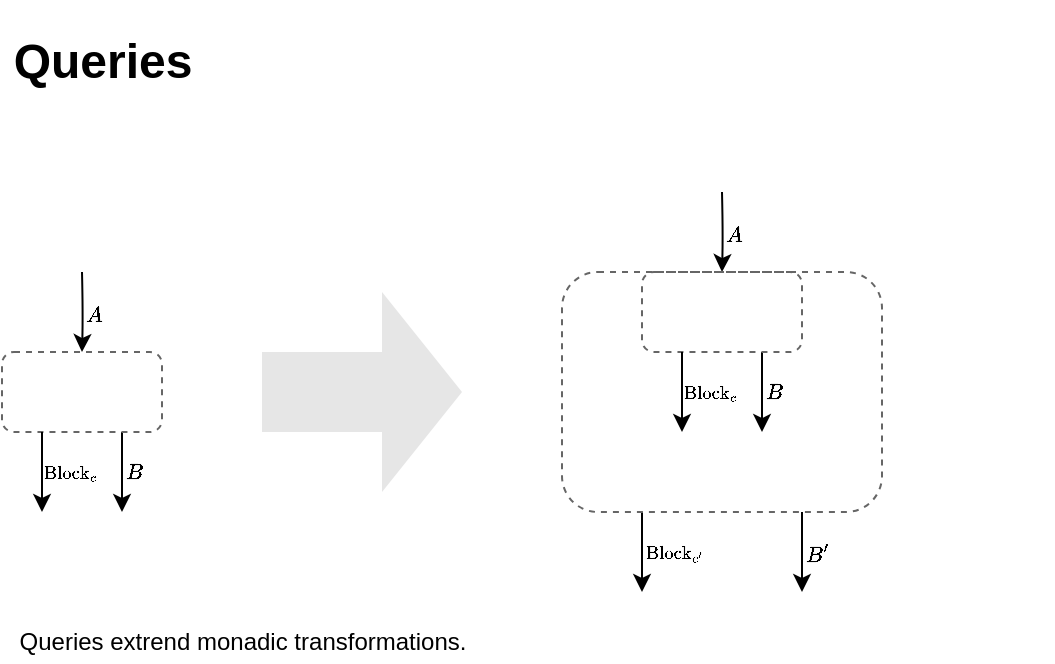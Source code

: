 <mxfile version="13.7.8" type="github" pages="7">
  <diagram id="rMpPFo-NsCuVZG48vWvC" name="Queries">
    <mxGraphModel dx="953" dy="528" grid="1" gridSize="10" guides="1" tooltips="1" connect="1" arrows="1" fold="1" page="1" pageScale="1" pageWidth="980" pageHeight="690" math="1" shadow="0">
      <root>
        <mxCell id="5pAeC5k6nRE1vEOoV7lP-0" />
        <mxCell id="5pAeC5k6nRE1vEOoV7lP-1" parent="5pAeC5k6nRE1vEOoV7lP-0" />
        <mxCell id="CpsBF_Wn-gydVHmDiDTO-0" value="&lt;h1&gt;Queries&lt;br&gt;&lt;/h1&gt;" style="text;align=center;verticalAlign=middle;resizable=0;points=[];autosize=1;labelBorderColor=none;labelBackgroundColor=none;html=1;" parent="5pAeC5k6nRE1vEOoV7lP-1" vertex="1">
          <mxGeometry x="40" y="30" width="100" height="50" as="geometry" />
        </mxCell>
        <mxCell id="iU5I9cv3rZLjUUHd-B5M-0" value="Queries extrend monadic transformations." style="text;html=1;align=center;verticalAlign=middle;resizable=0;points=[];autosize=1;" vertex="1" parent="5pAeC5k6nRE1vEOoV7lP-1">
          <mxGeometry x="40" y="335" width="240" height="20" as="geometry" />
        </mxCell>
        <mxCell id="iU5I9cv3rZLjUUHd-B5M-1" style="edgeStyle=orthogonalEdgeStyle;rounded=0;orthogonalLoop=1;jettySize=auto;html=1;curved=1;exitX=0.75;exitY=1;exitDx=0;exitDy=0;" edge="1" parent="5pAeC5k6nRE1vEOoV7lP-1" source="iU5I9cv3rZLjUUHd-B5M-5">
          <mxGeometry relative="1" as="geometry">
            <mxPoint x="100" y="280" as="targetPoint" />
          </mxGeometry>
        </mxCell>
        <mxCell id="iU5I9cv3rZLjUUHd-B5M-2" value="$$\small B$$" style="edgeLabel;html=1;align=left;verticalAlign=middle;resizable=0;points=[];labelBackgroundColor=none;" vertex="1" connectable="0" parent="iU5I9cv3rZLjUUHd-B5M-1">
          <mxGeometry x="-0.236" relative="1" as="geometry">
            <mxPoint y="4.72" as="offset" />
          </mxGeometry>
        </mxCell>
        <mxCell id="iU5I9cv3rZLjUUHd-B5M-3" style="edgeStyle=orthogonalEdgeStyle;curved=1;rounded=0;orthogonalLoop=1;jettySize=auto;html=1;entryX=0.5;entryY=0;entryDx=0;entryDy=0;" edge="1" parent="5pAeC5k6nRE1vEOoV7lP-1" target="iU5I9cv3rZLjUUHd-B5M-5">
          <mxGeometry relative="1" as="geometry">
            <mxPoint x="79.941" y="160" as="targetPoint" />
            <mxPoint x="80" y="160" as="sourcePoint" />
          </mxGeometry>
        </mxCell>
        <mxCell id="iU5I9cv3rZLjUUHd-B5M-4" value="$$\small A$$" style="edgeLabel;html=1;align=left;verticalAlign=middle;resizable=0;points=[];labelBackgroundColor=none;" vertex="1" connectable="0" parent="iU5I9cv3rZLjUUHd-B5M-3">
          <mxGeometry x="-0.319" y="-1" relative="1" as="geometry">
            <mxPoint x="1" y="6.39" as="offset" />
          </mxGeometry>
        </mxCell>
        <mxCell id="iU5I9cv3rZLjUUHd-B5M-5" value="" style="rounded=1;whiteSpace=wrap;html=1;labelBackgroundColor=none;strokeColor=#666666;fontColor=#333333;fillColor=none;dashed=1;" vertex="1" parent="5pAeC5k6nRE1vEOoV7lP-1">
          <mxGeometry x="40" y="200" width="80" height="40" as="geometry" />
        </mxCell>
        <mxCell id="iU5I9cv3rZLjUUHd-B5M-6" style="edgeStyle=orthogonalEdgeStyle;rounded=0;orthogonalLoop=1;jettySize=auto;html=1;curved=1;exitX=0.25;exitY=1;exitDx=0;exitDy=0;" edge="1" parent="5pAeC5k6nRE1vEOoV7lP-1" source="iU5I9cv3rZLjUUHd-B5M-5">
          <mxGeometry relative="1" as="geometry">
            <mxPoint x="60" y="280" as="targetPoint" />
            <mxPoint x="340" y="240" as="sourcePoint" />
          </mxGeometry>
        </mxCell>
        <mxCell id="iU5I9cv3rZLjUUHd-B5M-7" value="$$\scriptsize\mathrm{Block}_c$$" style="edgeLabel;html=1;align=left;verticalAlign=middle;resizable=0;points=[];labelBackgroundColor=none;" vertex="1" connectable="0" parent="iU5I9cv3rZLjUUHd-B5M-6">
          <mxGeometry x="0.649" y="-1" relative="1" as="geometry">
            <mxPoint y="-13.14" as="offset" />
          </mxGeometry>
        </mxCell>
        <mxCell id="iU5I9cv3rZLjUUHd-B5M-8" value="" style="html=1;shadow=0;dashed=0;align=center;verticalAlign=middle;shape=mxgraph.arrows2.arrow;dy=0.6;dx=40;notch=0;labelBackgroundColor=none;strokeColor=none;fillColor=#E6E6E6;" vertex="1" parent="5pAeC5k6nRE1vEOoV7lP-1">
          <mxGeometry x="170" y="170" width="100" height="100" as="geometry" />
        </mxCell>
        <mxCell id="iU5I9cv3rZLjUUHd-B5M-9" style="edgeStyle=orthogonalEdgeStyle;rounded=0;orthogonalLoop=1;jettySize=auto;html=1;curved=1;exitX=0.75;exitY=1;exitDx=0;exitDy=0;" edge="1" parent="5pAeC5k6nRE1vEOoV7lP-1" source="iU5I9cv3rZLjUUHd-B5M-13">
          <mxGeometry relative="1" as="geometry">
            <mxPoint x="420" y="240" as="targetPoint" />
          </mxGeometry>
        </mxCell>
        <mxCell id="iU5I9cv3rZLjUUHd-B5M-10" value="$$\small B$$" style="edgeLabel;html=1;align=left;verticalAlign=middle;resizable=0;points=[];labelBackgroundColor=none;" vertex="1" connectable="0" parent="iU5I9cv3rZLjUUHd-B5M-9">
          <mxGeometry x="-0.236" relative="1" as="geometry">
            <mxPoint y="4.72" as="offset" />
          </mxGeometry>
        </mxCell>
        <mxCell id="iU5I9cv3rZLjUUHd-B5M-11" style="edgeStyle=orthogonalEdgeStyle;curved=1;rounded=0;orthogonalLoop=1;jettySize=auto;html=1;entryX=0.5;entryY=0;entryDx=0;entryDy=0;" edge="1" parent="5pAeC5k6nRE1vEOoV7lP-1" target="iU5I9cv3rZLjUUHd-B5M-13">
          <mxGeometry relative="1" as="geometry">
            <mxPoint x="399.941" y="120" as="targetPoint" />
            <mxPoint x="400" y="120" as="sourcePoint" />
          </mxGeometry>
        </mxCell>
        <mxCell id="iU5I9cv3rZLjUUHd-B5M-12" value="$$\small A$$" style="edgeLabel;html=1;align=left;verticalAlign=middle;resizable=0;points=[];labelBackgroundColor=none;" vertex="1" connectable="0" parent="iU5I9cv3rZLjUUHd-B5M-11">
          <mxGeometry x="-0.319" y="-1" relative="1" as="geometry">
            <mxPoint x="1" y="6.39" as="offset" />
          </mxGeometry>
        </mxCell>
        <mxCell id="iU5I9cv3rZLjUUHd-B5M-13" value="" style="rounded=1;whiteSpace=wrap;html=1;labelBackgroundColor=none;strokeColor=#666666;fontColor=#333333;fillColor=none;dashed=1;" vertex="1" parent="5pAeC5k6nRE1vEOoV7lP-1">
          <mxGeometry x="360" y="160" width="80" height="40" as="geometry" />
        </mxCell>
        <mxCell id="iU5I9cv3rZLjUUHd-B5M-14" style="edgeStyle=orthogonalEdgeStyle;rounded=0;orthogonalLoop=1;jettySize=auto;html=1;curved=1;exitX=0.25;exitY=1;exitDx=0;exitDy=0;" edge="1" parent="5pAeC5k6nRE1vEOoV7lP-1" source="iU5I9cv3rZLjUUHd-B5M-13">
          <mxGeometry relative="1" as="geometry">
            <mxPoint x="380" y="240" as="targetPoint" />
            <mxPoint x="660" y="200" as="sourcePoint" />
          </mxGeometry>
        </mxCell>
        <mxCell id="iU5I9cv3rZLjUUHd-B5M-15" value="$$\scriptsize\mathrm{Block}_c$$" style="edgeLabel;html=1;align=left;verticalAlign=middle;resizable=0;points=[];labelBackgroundColor=none;" vertex="1" connectable="0" parent="iU5I9cv3rZLjUUHd-B5M-14">
          <mxGeometry x="0.649" y="-1" relative="1" as="geometry">
            <mxPoint y="-13.14" as="offset" />
          </mxGeometry>
        </mxCell>
        <mxCell id="iU5I9cv3rZLjUUHd-B5M-17" style="edgeStyle=orthogonalEdgeStyle;rounded=0;orthogonalLoop=1;jettySize=auto;html=1;exitX=0.75;exitY=1;exitDx=0;exitDy=0;" edge="1" parent="5pAeC5k6nRE1vEOoV7lP-1" source="iU5I9cv3rZLjUUHd-B5M-16">
          <mxGeometry relative="1" as="geometry">
            <mxPoint x="440" y="320" as="targetPoint" />
          </mxGeometry>
        </mxCell>
        <mxCell id="iU5I9cv3rZLjUUHd-B5M-20" value="$$\small B^{\prime}$$" style="edgeLabel;html=1;align=left;verticalAlign=middle;resizable=0;points=[];labelBackgroundColor=none;" vertex="1" connectable="0" parent="iU5I9cv3rZLjUUHd-B5M-17">
          <mxGeometry x="-0.271" y="-2" relative="1" as="geometry">
            <mxPoint x="2" y="5.88" as="offset" />
          </mxGeometry>
        </mxCell>
        <mxCell id="iU5I9cv3rZLjUUHd-B5M-18" style="edgeStyle=orthogonalEdgeStyle;rounded=0;orthogonalLoop=1;jettySize=auto;html=1;exitX=0.25;exitY=1;exitDx=0;exitDy=0;" edge="1" parent="5pAeC5k6nRE1vEOoV7lP-1" source="iU5I9cv3rZLjUUHd-B5M-16">
          <mxGeometry relative="1" as="geometry">
            <mxPoint x="360" y="320" as="targetPoint" />
          </mxGeometry>
        </mxCell>
        <mxCell id="iU5I9cv3rZLjUUHd-B5M-19" value="$$\scriptsize\mathrm{Block}_{c^\prime}$$" style="edgeLabel;html=1;align=left;verticalAlign=middle;resizable=0;points=[];labelBackgroundColor=none;" vertex="1" connectable="0" parent="iU5I9cv3rZLjUUHd-B5M-18">
          <mxGeometry x="0.24" y="-2" relative="1" as="geometry">
            <mxPoint x="2" y="-4.8" as="offset" />
          </mxGeometry>
        </mxCell>
        <mxCell id="iU5I9cv3rZLjUUHd-B5M-16" value="" style="rounded=1;whiteSpace=wrap;html=1;labelBackgroundColor=none;strokeColor=#666666;fontColor=#333333;fillColor=none;dashed=1;" vertex="1" parent="5pAeC5k6nRE1vEOoV7lP-1">
          <mxGeometry x="320" y="160" width="160" height="120" as="geometry" />
        </mxCell>
      </root>
    </mxGraphModel>
  </diagram>
  <diagram name="Queries: Example" id="Y5td6CO53ttX-rqxaw5Q">
    <mxGraphModel dx="1350" dy="748" grid="1" gridSize="10" guides="1" tooltips="1" connect="1" arrows="1" fold="1" page="1" pageScale="1" pageWidth="980" pageHeight="690" math="1" shadow="0">
      <root>
        <mxCell id="R0EgVDdhHAwXIR3nrksU-0" />
        <mxCell id="R0EgVDdhHAwXIR3nrksU-1" parent="R0EgVDdhHAwXIR3nrksU-0" />
        <mxCell id="R0EgVDdhHAwXIR3nrksU-2" value="&lt;h1&gt;Queries: Example&lt;br&gt;&lt;/h1&gt;" style="text;align=center;verticalAlign=middle;resizable=0;points=[];autosize=1;labelBorderColor=none;labelBackgroundColor=none;html=1;" vertex="1" parent="R0EgVDdhHAwXIR3nrksU-1">
          <mxGeometry x="40" y="30" width="220" height="50" as="geometry" />
        </mxCell>
        <mxCell id="R0EgVDdhHAwXIR3nrksU-11" value="&lt;pre&gt;department&lt;br&gt;&lt;/pre&gt;" style="html=1;shadow=0;dashed=0;align=center;verticalAlign=middle;shape=mxgraph.arrows2.arrow;dy=0.6;dx=40;notch=0;labelBackgroundColor=none;strokeColor=none;fillColor=#E6E6E6;" vertex="1" parent="R0EgVDdhHAwXIR3nrksU-1">
          <mxGeometry x="170" y="250" width="100" height="100" as="geometry" />
        </mxCell>
        <mxCell id="R0EgVDdhHAwXIR3nrksU-26" style="edgeStyle=orthogonalEdgeStyle;curved=1;rounded=0;orthogonalLoop=1;jettySize=auto;html=1;" edge="1" parent="R0EgVDdhHAwXIR3nrksU-1">
          <mxGeometry relative="1" as="geometry">
            <mxPoint x="120" y="360" as="targetPoint" />
            <mxPoint x="120" y="240" as="sourcePoint" />
          </mxGeometry>
        </mxCell>
        <mxCell id="R0EgVDdhHAwXIR3nrksU-27" value="$$\scriptsize\mathsf{DB}$$" style="edgeLabel;html=1;align=left;verticalAlign=middle;resizable=0;points=[];labelBackgroundColor=none;" vertex="1" connectable="0" parent="R0EgVDdhHAwXIR3nrksU-26">
          <mxGeometry x="-0.319" y="-1" relative="1" as="geometry">
            <mxPoint x="1" y="19.05" as="offset" />
          </mxGeometry>
        </mxCell>
        <mxCell id="R0EgVDdhHAwXIR3nrksU-28" style="edgeStyle=orthogonalEdgeStyle;rounded=0;orthogonalLoop=1;jettySize=auto;html=1;fontSize=12;curved=1;" edge="1" parent="R0EgVDdhHAwXIR3nrksU-1" source="R0EgVDdhHAwXIR3nrksU-30">
          <mxGeometry relative="1" as="geometry">
            <mxPoint x="80" y="360" as="targetPoint" />
            <Array as="points">
              <mxPoint x="80" y="340" />
              <mxPoint x="80" y="340" />
            </Array>
          </mxGeometry>
        </mxCell>
        <mxCell id="R0EgVDdhHAwXIR3nrksU-29" value="$$\scriptsize\mathrm{Block}_{1:1}$$" style="edgeLabel;html=1;align=left;verticalAlign=middle;resizable=0;points=[];fontSize=12;labelBackgroundColor=none;" vertex="1" connectable="0" parent="R0EgVDdhHAwXIR3nrksU-28">
          <mxGeometry x="0.111" relative="1" as="geometry">
            <mxPoint x="-0.03" y="-2.26" as="offset" />
          </mxGeometry>
        </mxCell>
        <mxCell id="R0EgVDdhHAwXIR3nrksU-30" value="$$1$$" style="rhombus;whiteSpace=wrap;html=1;fillColor=#f5f5f5;fontSize=12;align=center;rounded=0;strokeColor=#666666;fontColor=#333333;" vertex="1" parent="R0EgVDdhHAwXIR3nrksU-1">
          <mxGeometry x="60" y="280" width="40" height="40" as="geometry" />
        </mxCell>
        <mxCell id="R0EgVDdhHAwXIR3nrksU-31" style="edgeStyle=orthogonalEdgeStyle;rounded=0;orthogonalLoop=1;jettySize=auto;html=1;curved=1;exitX=0.25;exitY=1;exitDx=0;exitDy=0;entryX=0.75;entryY=0;entryDx=0;entryDy=0;" edge="1" parent="R0EgVDdhHAwXIR3nrksU-1" source="R0EgVDdhHAwXIR3nrksU-37" target="R0EgVDdhHAwXIR3nrksU-44">
          <mxGeometry relative="1" as="geometry">
            <mxPoint x="420" y="360" as="targetPoint" />
          </mxGeometry>
        </mxCell>
        <mxCell id="R0EgVDdhHAwXIR3nrksU-32" value="$$\scriptsize\mathrm{Block}_{0:N}$$" style="edgeLabel;html=1;align=left;verticalAlign=middle;resizable=0;points=[];labelBackgroundColor=none;" vertex="1" connectable="0" parent="R0EgVDdhHAwXIR3nrksU-31">
          <mxGeometry x="0.649" y="-1" relative="1" as="geometry">
            <mxPoint x="31" y="-6.0" as="offset" />
          </mxGeometry>
        </mxCell>
        <mxCell id="R0EgVDdhHAwXIR3nrksU-33" style="edgeStyle=orthogonalEdgeStyle;curved=1;rounded=0;orthogonalLoop=1;jettySize=auto;html=1;entryX=0.5;entryY=0;entryDx=0;entryDy=0;" edge="1" parent="R0EgVDdhHAwXIR3nrksU-1" target="R0EgVDdhHAwXIR3nrksU-37">
          <mxGeometry relative="1" as="geometry">
            <mxPoint x="439.941" y="240" as="targetPoint" />
            <mxPoint x="440" y="160" as="sourcePoint" />
          </mxGeometry>
        </mxCell>
        <mxCell id="R0EgVDdhHAwXIR3nrksU-34" value="$$\scriptsize\mathsf{DB}$$" style="edgeLabel;html=1;align=left;verticalAlign=middle;resizable=0;points=[];labelBackgroundColor=none;" vertex="1" connectable="0" parent="R0EgVDdhHAwXIR3nrksU-33">
          <mxGeometry x="-0.319" y="-1" relative="1" as="geometry">
            <mxPoint x="1" y="19" as="offset" />
          </mxGeometry>
        </mxCell>
        <mxCell id="R0EgVDdhHAwXIR3nrksU-35" style="edgeStyle=orthogonalEdgeStyle;rounded=0;orthogonalLoop=1;jettySize=auto;html=1;endArrow=classic;endFill=1;curved=1;exitX=0.75;exitY=1;exitDx=0;exitDy=0;" edge="1" parent="R0EgVDdhHAwXIR3nrksU-1" source="R0EgVDdhHAwXIR3nrksU-37">
          <mxGeometry relative="1" as="geometry">
            <mxPoint x="460" y="440" as="targetPoint" />
            <mxPoint x="460" y="330" as="sourcePoint" />
            <Array as="points">
              <mxPoint x="460" y="350" />
              <mxPoint x="460" y="350" />
            </Array>
          </mxGeometry>
        </mxCell>
        <mxCell id="R0EgVDdhHAwXIR3nrksU-36" value="$$\scriptsize\mathsf{Dept}$$" style="edgeLabel;html=1;align=left;verticalAlign=middle;resizable=0;points=[];labelBackgroundColor=none;" vertex="1" connectable="0" parent="R0EgVDdhHAwXIR3nrksU-35">
          <mxGeometry x="0.726" y="1" relative="1" as="geometry">
            <mxPoint x="-1.01" y="-4" as="offset" />
          </mxGeometry>
        </mxCell>
        <mxCell id="R0EgVDdhHAwXIR3nrksU-37" value="$$\small\mathsf{department}$$" style="rounded=1;whiteSpace=wrap;html=1;labelBackgroundColor=none;fillColor=#f5f5f5;strokeColor=#666666;fontColor=#333333;" vertex="1" parent="R0EgVDdhHAwXIR3nrksU-1">
          <mxGeometry x="400" y="280" width="80" height="40" as="geometry" />
        </mxCell>
        <mxCell id="R0EgVDdhHAwXIR3nrksU-38" style="edgeStyle=orthogonalEdgeStyle;rounded=0;orthogonalLoop=1;jettySize=auto;html=1;fontSize=12;curved=1;exitX=0.5;exitY=1;exitDx=0;exitDy=0;" edge="1" parent="R0EgVDdhHAwXIR3nrksU-1" source="R0EgVDdhHAwXIR3nrksU-44">
          <mxGeometry relative="1" as="geometry">
            <mxPoint x="360" y="440" as="targetPoint" />
            <Array as="points">
              <mxPoint x="360" y="440" />
              <mxPoint x="360" y="440" />
            </Array>
            <mxPoint x="360" y="400" as="sourcePoint" />
          </mxGeometry>
        </mxCell>
        <mxCell id="R0EgVDdhHAwXIR3nrksU-39" value="$$\scriptsize\mathrm{Block}_{0:N}$$" style="edgeLabel;html=1;align=left;verticalAlign=middle;resizable=0;points=[];fontSize=12;labelBackgroundColor=none;" vertex="1" connectable="0" parent="R0EgVDdhHAwXIR3nrksU-38">
          <mxGeometry x="0.111" relative="1" as="geometry">
            <mxPoint x="3.469e-18" y="-2.29" as="offset" />
          </mxGeometry>
        </mxCell>
        <mxCell id="R0EgVDdhHAwXIR3nrksU-44" value="$$*$$" style="shape=trapezoid;perimeter=trapezoidPerimeter;whiteSpace=wrap;html=1;fixedSize=1;rounded=1;labelBackgroundColor=none;fillColor=#f5f5f5;fontSize=12;align=center;size=30;flipH=0;flipV=1;strokeColor=#666666;fontColor=#333333;" vertex="1" parent="R0EgVDdhHAwXIR3nrksU-1">
          <mxGeometry x="320" y="360" width="80" height="40" as="geometry" />
        </mxCell>
        <mxCell id="R0EgVDdhHAwXIR3nrksU-47" style="edgeStyle=orthogonalEdgeStyle;rounded=0;orthogonalLoop=1;jettySize=auto;html=1;fontSize=12;curved=1;entryX=0.25;entryY=0;entryDx=0;entryDy=0;" edge="1" parent="R0EgVDdhHAwXIR3nrksU-1" source="R0EgVDdhHAwXIR3nrksU-49" target="R0EgVDdhHAwXIR3nrksU-44">
          <mxGeometry relative="1" as="geometry">
            <mxPoint x="360" y="280" as="targetPoint" />
            <Array as="points">
              <mxPoint x="360" y="300" />
              <mxPoint x="340" y="300" />
            </Array>
          </mxGeometry>
        </mxCell>
        <mxCell id="R0EgVDdhHAwXIR3nrksU-48" value="$$\scriptsize\mathrm{Block}_{1:1}$$" style="edgeLabel;html=1;align=left;verticalAlign=middle;resizable=0;points=[];fontSize=12;labelBackgroundColor=none;" vertex="1" connectable="0" parent="R0EgVDdhHAwXIR3nrksU-47">
          <mxGeometry x="0.111" relative="1" as="geometry">
            <mxPoint x="18" y="-40" as="offset" />
          </mxGeometry>
        </mxCell>
        <mxCell id="R0EgVDdhHAwXIR3nrksU-49" value="$$1$$" style="rhombus;whiteSpace=wrap;html=1;fillColor=#f5f5f5;fontSize=12;align=center;rounded=0;strokeColor=#666666;fontColor=#333333;" vertex="1" parent="R0EgVDdhHAwXIR3nrksU-1">
          <mxGeometry x="340" y="200" width="40" height="40" as="geometry" />
        </mxCell>
        <mxCell id="R0EgVDdhHAwXIR3nrksU-50" value="" style="rounded=0;whiteSpace=wrap;html=1;labelBackgroundColor=none;strokeColor=#666666;fontColor=#333333;fillColor=none;dashed=1;" vertex="1" parent="R0EgVDdhHAwXIR3nrksU-1">
          <mxGeometry x="320" y="160" width="160" height="90" as="geometry" />
        </mxCell>
        <mxCell id="1mXT2f1e0GwkLSaqHS82-1" value="&lt;div style=&quot;font-size: 14px;&quot;&gt;&lt;i style=&quot;font-size: 14px;&quot;&gt;List all departments.&lt;/i&gt;&lt;/div&gt;&lt;div style=&quot;font-size: 14px;&quot;&gt;&lt;pre style=&quot;font-size: 14px;&quot;&gt;department&lt;br style=&quot;font-size: 14px;&quot;&gt;&lt;/pre&gt;&lt;/div&gt;" style="text;html=1;align=left;verticalAlign=middle;resizable=0;points=[];autosize=1;fontSize=14;" vertex="1" parent="R0EgVDdhHAwXIR3nrksU-1">
          <mxGeometry x="40" y="120" width="140" height="70" as="geometry" />
        </mxCell>
      </root>
    </mxGraphModel>
  </diagram>
  <diagram name="Query Composition" id="_YapaD-wP0m_lahL0q3Z">
    <mxGraphModel dx="675" dy="374" grid="1" gridSize="10" guides="1" tooltips="1" connect="1" arrows="1" fold="1" page="1" pageScale="1" pageWidth="980" pageHeight="690" math="1" shadow="0">
      <root>
        <mxCell id="R4FBBLNAG-376jVXZQ6--0" />
        <mxCell id="R4FBBLNAG-376jVXZQ6--1" parent="R4FBBLNAG-376jVXZQ6--0" />
        <mxCell id="R4FBBLNAG-376jVXZQ6--2" value="&lt;h1&gt;Query Composition&lt;br&gt;&lt;/h1&gt;" style="text;align=center;verticalAlign=middle;resizable=0;points=[];autosize=1;labelBorderColor=none;labelBackgroundColor=none;html=1;" vertex="1" parent="R4FBBLNAG-376jVXZQ6--1">
          <mxGeometry x="40" y="30" width="240" height="50" as="geometry" />
        </mxCell>
        <mxCell id="R4FBBLNAG-376jVXZQ6--4" style="edgeStyle=orthogonalEdgeStyle;rounded=0;orthogonalLoop=1;jettySize=auto;html=1;curved=1;exitX=0.75;exitY=1;exitDx=0;exitDy=0;" edge="1" parent="R4FBBLNAG-376jVXZQ6--1" source="R4FBBLNAG-376jVXZQ6--8">
          <mxGeometry relative="1" as="geometry">
            <mxPoint x="100" y="320" as="targetPoint" />
          </mxGeometry>
        </mxCell>
        <mxCell id="R4FBBLNAG-376jVXZQ6--5" value="$$\small B$$" style="edgeLabel;html=1;align=left;verticalAlign=middle;resizable=0;points=[];labelBackgroundColor=none;" vertex="1" connectable="0" parent="R4FBBLNAG-376jVXZQ6--4">
          <mxGeometry x="-0.236" relative="1" as="geometry">
            <mxPoint y="4.72" as="offset" />
          </mxGeometry>
        </mxCell>
        <mxCell id="R4FBBLNAG-376jVXZQ6--6" style="edgeStyle=orthogonalEdgeStyle;curved=1;rounded=0;orthogonalLoop=1;jettySize=auto;html=1;entryX=0.5;entryY=0;entryDx=0;entryDy=0;" edge="1" parent="R4FBBLNAG-376jVXZQ6--1" target="R4FBBLNAG-376jVXZQ6--8">
          <mxGeometry relative="1" as="geometry">
            <mxPoint x="79.941" y="200" as="targetPoint" />
            <mxPoint x="80" y="200" as="sourcePoint" />
          </mxGeometry>
        </mxCell>
        <mxCell id="R4FBBLNAG-376jVXZQ6--7" value="$$\small A$$" style="edgeLabel;html=1;align=left;verticalAlign=middle;resizable=0;points=[];labelBackgroundColor=none;" vertex="1" connectable="0" parent="R4FBBLNAG-376jVXZQ6--6">
          <mxGeometry x="-0.319" y="-1" relative="1" as="geometry">
            <mxPoint x="1" y="6.39" as="offset" />
          </mxGeometry>
        </mxCell>
        <mxCell id="R4FBBLNAG-376jVXZQ6--8" value="" style="rounded=1;whiteSpace=wrap;html=1;labelBackgroundColor=none;strokeColor=#666666;fontColor=#333333;fillColor=none;dashed=1;" vertex="1" parent="R4FBBLNAG-376jVXZQ6--1">
          <mxGeometry x="40" y="240" width="80" height="40" as="geometry" />
        </mxCell>
        <mxCell id="R4FBBLNAG-376jVXZQ6--9" style="edgeStyle=orthogonalEdgeStyle;rounded=0;orthogonalLoop=1;jettySize=auto;html=1;curved=1;exitX=0.25;exitY=1;exitDx=0;exitDy=0;" edge="1" parent="R4FBBLNAG-376jVXZQ6--1" source="R4FBBLNAG-376jVXZQ6--8">
          <mxGeometry relative="1" as="geometry">
            <mxPoint x="60" y="320" as="targetPoint" />
            <mxPoint x="340" y="280" as="sourcePoint" />
          </mxGeometry>
        </mxCell>
        <mxCell id="R4FBBLNAG-376jVXZQ6--10" value="$$\scriptsize\mathrm{Block}_c$$" style="edgeLabel;html=1;align=left;verticalAlign=middle;resizable=0;points=[];labelBackgroundColor=none;" vertex="1" connectable="0" parent="R4FBBLNAG-376jVXZQ6--9">
          <mxGeometry x="0.649" y="-1" relative="1" as="geometry">
            <mxPoint y="-13.14" as="offset" />
          </mxGeometry>
        </mxCell>
        <mxCell id="R4FBBLNAG-376jVXZQ6--12" style="edgeStyle=orthogonalEdgeStyle;rounded=0;orthogonalLoop=1;jettySize=auto;html=1;curved=1;exitX=0.75;exitY=1;exitDx=0;exitDy=0;" edge="1" parent="R4FBBLNAG-376jVXZQ6--1" source="R4FBBLNAG-376jVXZQ6--16">
          <mxGeometry relative="1" as="geometry">
            <mxPoint x="420" y="320" as="targetPoint" />
          </mxGeometry>
        </mxCell>
        <mxCell id="R4FBBLNAG-376jVXZQ6--13" value="$$\small B$$" style="edgeLabel;html=1;align=left;verticalAlign=middle;resizable=0;points=[];labelBackgroundColor=none;" vertex="1" connectable="0" parent="R4FBBLNAG-376jVXZQ6--12">
          <mxGeometry x="-0.236" relative="1" as="geometry">
            <mxPoint y="4.72" as="offset" />
          </mxGeometry>
        </mxCell>
        <mxCell id="R4FBBLNAG-376jVXZQ6--14" style="edgeStyle=orthogonalEdgeStyle;curved=1;rounded=0;orthogonalLoop=1;jettySize=auto;html=1;entryX=0.5;entryY=0;entryDx=0;entryDy=0;" edge="1" parent="R4FBBLNAG-376jVXZQ6--1" target="R4FBBLNAG-376jVXZQ6--16">
          <mxGeometry relative="1" as="geometry">
            <mxPoint x="399.941" y="200" as="targetPoint" />
            <mxPoint x="400" y="200" as="sourcePoint" />
          </mxGeometry>
        </mxCell>
        <mxCell id="R4FBBLNAG-376jVXZQ6--15" value="$$\small A$$" style="edgeLabel;html=1;align=left;verticalAlign=middle;resizable=0;points=[];labelBackgroundColor=none;" vertex="1" connectable="0" parent="R4FBBLNAG-376jVXZQ6--14">
          <mxGeometry x="-0.319" y="-1" relative="1" as="geometry">
            <mxPoint x="1" y="6.39" as="offset" />
          </mxGeometry>
        </mxCell>
        <mxCell id="R4FBBLNAG-376jVXZQ6--16" value="" style="rounded=1;whiteSpace=wrap;html=1;labelBackgroundColor=none;strokeColor=#666666;fontColor=#333333;fillColor=none;dashed=1;" vertex="1" parent="R4FBBLNAG-376jVXZQ6--1">
          <mxGeometry x="360" y="240" width="80" height="40" as="geometry" />
        </mxCell>
        <mxCell id="R4FBBLNAG-376jVXZQ6--17" style="edgeStyle=orthogonalEdgeStyle;rounded=0;orthogonalLoop=1;jettySize=auto;html=1;curved=1;exitX=0.25;exitY=1;exitDx=0;exitDy=0;" edge="1" parent="R4FBBLNAG-376jVXZQ6--1" source="R4FBBLNAG-376jVXZQ6--16">
          <mxGeometry relative="1" as="geometry">
            <mxPoint x="380" y="320" as="targetPoint" />
            <mxPoint x="660" y="280" as="sourcePoint" />
          </mxGeometry>
        </mxCell>
        <mxCell id="R4FBBLNAG-376jVXZQ6--18" value="$$\scriptsize\mathrm{Block}_c$$" style="edgeLabel;html=1;align=left;verticalAlign=middle;resizable=0;points=[];labelBackgroundColor=none;" vertex="1" connectable="0" parent="R4FBBLNAG-376jVXZQ6--17">
          <mxGeometry x="0.649" y="-1" relative="1" as="geometry">
            <mxPoint y="-13.14" as="offset" />
          </mxGeometry>
        </mxCell>
        <mxCell id="R4FBBLNAG-376jVXZQ6--19" style="edgeStyle=orthogonalEdgeStyle;rounded=0;orthogonalLoop=1;jettySize=auto;html=1;exitX=0.75;exitY=1;exitDx=0;exitDy=0;" edge="1" parent="R4FBBLNAG-376jVXZQ6--1" source="R4FBBLNAG-376jVXZQ6--23">
          <mxGeometry relative="1" as="geometry">
            <mxPoint x="440" y="400" as="targetPoint" />
          </mxGeometry>
        </mxCell>
        <mxCell id="R4FBBLNAG-376jVXZQ6--20" value="$$\small B^{\prime}$$" style="edgeLabel;html=1;align=left;verticalAlign=middle;resizable=0;points=[];labelBackgroundColor=none;" vertex="1" connectable="0" parent="R4FBBLNAG-376jVXZQ6--19">
          <mxGeometry x="-0.271" y="-2" relative="1" as="geometry">
            <mxPoint x="2" y="5.88" as="offset" />
          </mxGeometry>
        </mxCell>
        <mxCell id="R4FBBLNAG-376jVXZQ6--21" style="edgeStyle=orthogonalEdgeStyle;rounded=0;orthogonalLoop=1;jettySize=auto;html=1;exitX=0.25;exitY=1;exitDx=0;exitDy=0;" edge="1" parent="R4FBBLNAG-376jVXZQ6--1" source="R4FBBLNAG-376jVXZQ6--23">
          <mxGeometry relative="1" as="geometry">
            <mxPoint x="360" y="400" as="targetPoint" />
          </mxGeometry>
        </mxCell>
        <mxCell id="R4FBBLNAG-376jVXZQ6--22" value="$$\scriptsize\mathrm{Block}_{c^\prime}$$" style="edgeLabel;html=1;align=left;verticalAlign=middle;resizable=0;points=[];labelBackgroundColor=none;" vertex="1" connectable="0" parent="R4FBBLNAG-376jVXZQ6--21">
          <mxGeometry x="0.24" y="-2" relative="1" as="geometry">
            <mxPoint x="2" y="-4.8" as="offset" />
          </mxGeometry>
        </mxCell>
        <mxCell id="R4FBBLNAG-376jVXZQ6--23" value="" style="rounded=1;whiteSpace=wrap;html=1;labelBackgroundColor=none;strokeColor=#666666;fontColor=#333333;fillColor=none;dashed=1;" vertex="1" parent="R4FBBLNAG-376jVXZQ6--1">
          <mxGeometry x="320" y="240" width="160" height="120" as="geometry" />
        </mxCell>
        <mxCell id="EiVY8uht8mOd3jJzhYK0-0" style="edgeStyle=orthogonalEdgeStyle;rounded=0;orthogonalLoop=1;jettySize=auto;html=1;curved=1;exitX=0.75;exitY=1;exitDx=0;exitDy=0;" edge="1" parent="R4FBBLNAG-376jVXZQ6--1" source="EiVY8uht8mOd3jJzhYK0-4">
          <mxGeometry relative="1" as="geometry">
            <mxPoint x="780" y="320" as="targetPoint" />
          </mxGeometry>
        </mxCell>
        <mxCell id="EiVY8uht8mOd3jJzhYK0-1" value="$$\small B$$" style="edgeLabel;html=1;align=left;verticalAlign=middle;resizable=0;points=[];labelBackgroundColor=none;" vertex="1" connectable="0" parent="EiVY8uht8mOd3jJzhYK0-0">
          <mxGeometry x="-0.236" relative="1" as="geometry">
            <mxPoint y="4.72" as="offset" />
          </mxGeometry>
        </mxCell>
        <mxCell id="EiVY8uht8mOd3jJzhYK0-2" style="edgeStyle=orthogonalEdgeStyle;curved=1;rounded=0;orthogonalLoop=1;jettySize=auto;html=1;entryX=0.5;entryY=0;entryDx=0;entryDy=0;" edge="1" parent="R4FBBLNAG-376jVXZQ6--1" target="EiVY8uht8mOd3jJzhYK0-4">
          <mxGeometry relative="1" as="geometry">
            <mxPoint x="759.941" y="200" as="targetPoint" />
            <mxPoint x="760" y="200" as="sourcePoint" />
          </mxGeometry>
        </mxCell>
        <mxCell id="EiVY8uht8mOd3jJzhYK0-3" value="$$\small A$$" style="edgeLabel;html=1;align=left;verticalAlign=middle;resizable=0;points=[];labelBackgroundColor=none;" vertex="1" connectable="0" parent="EiVY8uht8mOd3jJzhYK0-2">
          <mxGeometry x="-0.319" y="-1" relative="1" as="geometry">
            <mxPoint x="1" y="6.39" as="offset" />
          </mxGeometry>
        </mxCell>
        <mxCell id="EiVY8uht8mOd3jJzhYK0-4" value="" style="rounded=1;whiteSpace=wrap;html=1;labelBackgroundColor=none;strokeColor=#666666;fontColor=#333333;fillColor=none;dashed=1;" vertex="1" parent="R4FBBLNAG-376jVXZQ6--1">
          <mxGeometry x="720" y="240" width="80" height="40" as="geometry" />
        </mxCell>
        <mxCell id="EiVY8uht8mOd3jJzhYK0-5" style="edgeStyle=orthogonalEdgeStyle;rounded=0;orthogonalLoop=1;jettySize=auto;html=1;curved=1;exitX=0.25;exitY=1;exitDx=0;exitDy=0;" edge="1" parent="R4FBBLNAG-376jVXZQ6--1" source="EiVY8uht8mOd3jJzhYK0-4">
          <mxGeometry relative="1" as="geometry">
            <mxPoint x="740" y="320" as="targetPoint" />
            <mxPoint x="1020" y="280" as="sourcePoint" />
          </mxGeometry>
        </mxCell>
        <mxCell id="EiVY8uht8mOd3jJzhYK0-6" value="$$\scriptsize\mathrm{Block}_c$$" style="edgeLabel;html=1;align=left;verticalAlign=middle;resizable=0;points=[];labelBackgroundColor=none;" vertex="1" connectable="0" parent="EiVY8uht8mOd3jJzhYK0-5">
          <mxGeometry x="0.649" y="-1" relative="1" as="geometry">
            <mxPoint y="-13.14" as="offset" />
          </mxGeometry>
        </mxCell>
        <mxCell id="EiVY8uht8mOd3jJzhYK0-7" style="edgeStyle=orthogonalEdgeStyle;rounded=0;orthogonalLoop=1;jettySize=auto;html=1;exitX=0.75;exitY=1;exitDx=0;exitDy=0;" edge="1" parent="R4FBBLNAG-376jVXZQ6--1" source="EiVY8uht8mOd3jJzhYK0-11">
          <mxGeometry relative="1" as="geometry">
            <mxPoint x="800" y="400" as="targetPoint" />
          </mxGeometry>
        </mxCell>
        <mxCell id="EiVY8uht8mOd3jJzhYK0-8" value="$$\small B^{\prime}$$" style="edgeLabel;html=1;align=left;verticalAlign=middle;resizable=0;points=[];labelBackgroundColor=none;" vertex="1" connectable="0" parent="EiVY8uht8mOd3jJzhYK0-7">
          <mxGeometry x="-0.271" y="-2" relative="1" as="geometry">
            <mxPoint x="2" y="5.88" as="offset" />
          </mxGeometry>
        </mxCell>
        <mxCell id="EiVY8uht8mOd3jJzhYK0-9" style="edgeStyle=orthogonalEdgeStyle;rounded=0;orthogonalLoop=1;jettySize=auto;html=1;exitX=0.25;exitY=1;exitDx=0;exitDy=0;" edge="1" parent="R4FBBLNAG-376jVXZQ6--1" source="EiVY8uht8mOd3jJzhYK0-11">
          <mxGeometry relative="1" as="geometry">
            <mxPoint x="720" y="400" as="targetPoint" />
          </mxGeometry>
        </mxCell>
        <mxCell id="EiVY8uht8mOd3jJzhYK0-10" value="$$\scriptsize\mathrm{Block}_{c^\prime}$$" style="edgeLabel;html=1;align=left;verticalAlign=middle;resizable=0;points=[];labelBackgroundColor=none;" vertex="1" connectable="0" parent="EiVY8uht8mOd3jJzhYK0-9">
          <mxGeometry x="0.24" y="-2" relative="1" as="geometry">
            <mxPoint x="2" y="-4.8" as="offset" />
          </mxGeometry>
        </mxCell>
        <mxCell id="EiVY8uht8mOd3jJzhYK0-11" value="" style="rounded=1;whiteSpace=wrap;html=1;labelBackgroundColor=none;strokeColor=#666666;fontColor=#333333;fillColor=none;dashed=1;" vertex="1" parent="R4FBBLNAG-376jVXZQ6--1">
          <mxGeometry x="680" y="240" width="160" height="120" as="geometry" />
        </mxCell>
        <mxCell id="EiVY8uht8mOd3jJzhYK0-13" style="edgeStyle=orthogonalEdgeStyle;rounded=0;orthogonalLoop=1;jettySize=auto;html=1;exitX=0.25;exitY=1;exitDx=0;exitDy=0;fontSize=12;" edge="1" parent="R4FBBLNAG-376jVXZQ6--1" source="EiVY8uht8mOd3jJzhYK0-12">
          <mxGeometry relative="1" as="geometry">
            <mxPoint x="700.143" y="480" as="targetPoint" />
          </mxGeometry>
        </mxCell>
        <mxCell id="EiVY8uht8mOd3jJzhYK0-15" value="$$\scriptsize\mathrm{Block}_{c^{\prime\prime}}$$" style="edgeLabel;html=1;align=left;verticalAlign=middle;resizable=0;points=[];fontSize=12;labelBackgroundColor=none;" vertex="1" connectable="0" parent="EiVY8uht8mOd3jJzhYK0-13">
          <mxGeometry x="0.278" relative="1" as="geometry">
            <mxPoint y="-5.62" as="offset" />
          </mxGeometry>
        </mxCell>
        <mxCell id="EiVY8uht8mOd3jJzhYK0-14" style="edgeStyle=orthogonalEdgeStyle;rounded=0;orthogonalLoop=1;jettySize=auto;html=1;exitX=0.75;exitY=1;exitDx=0;exitDy=0;fontSize=12;" edge="1" parent="R4FBBLNAG-376jVXZQ6--1" source="EiVY8uht8mOd3jJzhYK0-12">
          <mxGeometry relative="1" as="geometry">
            <mxPoint x="820.143" y="480" as="targetPoint" />
          </mxGeometry>
        </mxCell>
        <mxCell id="EiVY8uht8mOd3jJzhYK0-16" value="$$\small B^{\prime\prime}$$" style="edgeLabel;html=1;align=left;verticalAlign=middle;resizable=0;points=[];fontSize=12;labelBackgroundColor=none;" vertex="1" connectable="0" parent="EiVY8uht8mOd3jJzhYK0-14">
          <mxGeometry x="0.207" relative="1" as="geometry">
            <mxPoint y="-4.19" as="offset" />
          </mxGeometry>
        </mxCell>
        <mxCell id="EiVY8uht8mOd3jJzhYK0-12" value="" style="rounded=1;whiteSpace=wrap;html=1;labelBackgroundColor=none;strokeColor=#666666;fontColor=#333333;fillColor=none;dashed=1;" vertex="1" parent="R4FBBLNAG-376jVXZQ6--1">
          <mxGeometry x="640" y="240" width="240" height="200" as="geometry" />
        </mxCell>
        <mxCell id="EiVY8uht8mOd3jJzhYK0-18" value="&lt;pre style=&quot;font-size: 12px&quot;&gt;&lt;i style=&quot;font-size: 12px&quot;&gt;Q&lt;/i&gt;&lt;sub style=&quot;font-size: 12px&quot;&gt;1&lt;/sub&gt;&lt;/pre&gt;" style="html=1;shadow=0;dashed=0;align=center;verticalAlign=middle;shape=mxgraph.arrows2.arrow;dy=0.6;dx=40;notch=0;labelBackgroundColor=none;strokeColor=none;fillColor=#E6E6E6;" vertex="1" parent="R4FBBLNAG-376jVXZQ6--1">
          <mxGeometry x="170" y="210" width="100" height="100" as="geometry" />
        </mxCell>
        <mxCell id="EiVY8uht8mOd3jJzhYK0-19" value="&lt;pre style=&quot;font-size: 12px&quot;&gt;&lt;i style=&quot;font-size: 12px&quot;&gt;Q&lt;/i&gt;&lt;sub&gt;2&lt;/sub&gt;&lt;/pre&gt;" style="html=1;shadow=0;dashed=0;align=center;verticalAlign=middle;shape=mxgraph.arrows2.arrow;dy=0.6;dx=40;notch=0;labelBackgroundColor=none;strokeColor=none;fillColor=#E6E6E6;" vertex="1" parent="R4FBBLNAG-376jVXZQ6--1">
          <mxGeometry x="520" y="210" width="100" height="100" as="geometry" />
        </mxCell>
        <mxCell id="54gnb7BAWL6TfTsrrBl2-0" value="&lt;pre&gt;&lt;i style=&quot;font-size: 14px&quot;&gt;Q&lt;/i&gt;&lt;sub style=&quot;font-size: 14px&quot;&gt;1&lt;/sub&gt;.&lt;i style=&quot;font-size: 14px&quot;&gt;Q&lt;/i&gt;&lt;sub style=&quot;font-size: 14px&quot;&gt;2&lt;/sub&gt;&lt;/pre&gt;" style="text;html=1;align=center;verticalAlign=middle;resizable=0;points=[];autosize=1;fontSize=14;" vertex="1" parent="R4FBBLNAG-376jVXZQ6--1">
          <mxGeometry x="40" y="110" width="60" height="50" as="geometry" />
        </mxCell>
      </root>
    </mxGraphModel>
  </diagram>
  <diagram name="Query Composition: Example" id="nVEnQM2OYZ-wW1VQHect">
    <mxGraphModel dx="953" dy="528" grid="1" gridSize="10" guides="1" tooltips="1" connect="1" arrows="1" fold="1" page="1" pageScale="1" pageWidth="980" pageHeight="690" math="1" shadow="0">
      <root>
        <mxCell id="p9uW8kynJsr0H9A8UVRU-0" />
        <mxCell id="p9uW8kynJsr0H9A8UVRU-1" parent="p9uW8kynJsr0H9A8UVRU-0" />
        <mxCell id="p9uW8kynJsr0H9A8UVRU-2" value="&lt;h1&gt;Query Composition: Example&lt;br&gt;&lt;/h1&gt;" style="text;align=center;verticalAlign=middle;resizable=0;points=[];autosize=1;labelBorderColor=none;labelBackgroundColor=none;html=1;" vertex="1" parent="p9uW8kynJsr0H9A8UVRU-1">
          <mxGeometry x="40" y="30" width="350" height="50" as="geometry" />
        </mxCell>
        <mxCell id="p9uW8kynJsr0H9A8UVRU-41" value="&lt;p&gt;&lt;i&gt;List the names of all departments.&lt;/i&gt;&lt;/p&gt;&lt;pre&gt;department.name&lt;br&gt;&lt;/pre&gt;" style="text;html=1;align=left;verticalAlign=middle;resizable=0;points=[];autosize=1;fontSize=14;" vertex="1" parent="p9uW8kynJsr0H9A8UVRU-1">
          <mxGeometry x="40" y="120" width="230" height="80" as="geometry" />
        </mxCell>
        <mxCell id="dbWCsvILiIu4Co-b0Uoe-0" value="&lt;pre&gt;department&lt;br&gt;&lt;/pre&gt;" style="html=1;shadow=0;dashed=0;align=center;verticalAlign=middle;shape=mxgraph.arrows2.arrow;dy=0.6;dx=40;notch=0;labelBackgroundColor=none;strokeColor=none;fillColor=#E6E6E6;" vertex="1" parent="p9uW8kynJsr0H9A8UVRU-1">
          <mxGeometry x="170" y="250" width="100" height="100" as="geometry" />
        </mxCell>
        <mxCell id="dbWCsvILiIu4Co-b0Uoe-1" style="edgeStyle=orthogonalEdgeStyle;curved=1;rounded=0;orthogonalLoop=1;jettySize=auto;html=1;" edge="1" parent="p9uW8kynJsr0H9A8UVRU-1">
          <mxGeometry relative="1" as="geometry">
            <mxPoint x="120" y="360" as="targetPoint" />
            <mxPoint x="120" y="240" as="sourcePoint" />
          </mxGeometry>
        </mxCell>
        <mxCell id="dbWCsvILiIu4Co-b0Uoe-2" value="$$\scriptsize\mathsf{DB}$$" style="edgeLabel;html=1;align=left;verticalAlign=middle;resizable=0;points=[];labelBackgroundColor=none;" vertex="1" connectable="0" parent="dbWCsvILiIu4Co-b0Uoe-1">
          <mxGeometry x="-0.319" y="-1" relative="1" as="geometry">
            <mxPoint x="1" y="19.05" as="offset" />
          </mxGeometry>
        </mxCell>
        <mxCell id="dbWCsvILiIu4Co-b0Uoe-3" style="edgeStyle=orthogonalEdgeStyle;rounded=0;orthogonalLoop=1;jettySize=auto;html=1;fontSize=12;curved=1;" edge="1" parent="p9uW8kynJsr0H9A8UVRU-1" source="dbWCsvILiIu4Co-b0Uoe-5">
          <mxGeometry relative="1" as="geometry">
            <mxPoint x="80" y="360" as="targetPoint" />
            <Array as="points">
              <mxPoint x="80" y="340" />
              <mxPoint x="80" y="340" />
            </Array>
          </mxGeometry>
        </mxCell>
        <mxCell id="dbWCsvILiIu4Co-b0Uoe-4" value="$$\scriptsize\mathrm{Block}_{1:1}$$" style="edgeLabel;html=1;align=left;verticalAlign=middle;resizable=0;points=[];fontSize=12;labelBackgroundColor=none;" vertex="1" connectable="0" parent="dbWCsvILiIu4Co-b0Uoe-3">
          <mxGeometry x="0.111" relative="1" as="geometry">
            <mxPoint x="-0.03" y="-2.26" as="offset" />
          </mxGeometry>
        </mxCell>
        <mxCell id="dbWCsvILiIu4Co-b0Uoe-5" value="$$1$$" style="rhombus;whiteSpace=wrap;html=1;fillColor=#f5f5f5;fontSize=12;align=center;rounded=0;strokeColor=#666666;fontColor=#333333;" vertex="1" parent="p9uW8kynJsr0H9A8UVRU-1">
          <mxGeometry x="60" y="280" width="40" height="40" as="geometry" />
        </mxCell>
        <mxCell id="dbWCsvILiIu4Co-b0Uoe-6" style="edgeStyle=orthogonalEdgeStyle;rounded=0;orthogonalLoop=1;jettySize=auto;html=1;curved=1;exitX=0.25;exitY=1;exitDx=0;exitDy=0;entryX=0.75;entryY=0;entryDx=0;entryDy=0;" edge="1" parent="p9uW8kynJsr0H9A8UVRU-1" source="dbWCsvILiIu4Co-b0Uoe-12" target="dbWCsvILiIu4Co-b0Uoe-15">
          <mxGeometry relative="1" as="geometry">
            <mxPoint x="420" y="360" as="targetPoint" />
          </mxGeometry>
        </mxCell>
        <mxCell id="dbWCsvILiIu4Co-b0Uoe-7" value="$$\scriptsize\mathrm{Block}_{0:N}$$" style="edgeLabel;html=1;align=left;verticalAlign=middle;resizable=0;points=[];labelBackgroundColor=none;" vertex="1" connectable="0" parent="dbWCsvILiIu4Co-b0Uoe-6">
          <mxGeometry x="0.649" y="-1" relative="1" as="geometry">
            <mxPoint x="31" y="-6.0" as="offset" />
          </mxGeometry>
        </mxCell>
        <mxCell id="dbWCsvILiIu4Co-b0Uoe-8" style="edgeStyle=orthogonalEdgeStyle;curved=1;rounded=0;orthogonalLoop=1;jettySize=auto;html=1;entryX=0.5;entryY=0;entryDx=0;entryDy=0;" edge="1" parent="p9uW8kynJsr0H9A8UVRU-1" target="dbWCsvILiIu4Co-b0Uoe-12">
          <mxGeometry relative="1" as="geometry">
            <mxPoint x="439.941" y="240" as="targetPoint" />
            <mxPoint x="440" y="160" as="sourcePoint" />
          </mxGeometry>
        </mxCell>
        <mxCell id="dbWCsvILiIu4Co-b0Uoe-9" value="$$\scriptsize\mathsf{DB}$$" style="edgeLabel;html=1;align=left;verticalAlign=middle;resizable=0;points=[];labelBackgroundColor=none;" vertex="1" connectable="0" parent="dbWCsvILiIu4Co-b0Uoe-8">
          <mxGeometry x="-0.319" y="-1" relative="1" as="geometry">
            <mxPoint x="1" y="19" as="offset" />
          </mxGeometry>
        </mxCell>
        <mxCell id="dbWCsvILiIu4Co-b0Uoe-10" style="edgeStyle=orthogonalEdgeStyle;rounded=0;orthogonalLoop=1;jettySize=auto;html=1;endArrow=classic;endFill=1;curved=1;exitX=0.75;exitY=1;exitDx=0;exitDy=0;" edge="1" parent="p9uW8kynJsr0H9A8UVRU-1" source="dbWCsvILiIu4Co-b0Uoe-12">
          <mxGeometry relative="1" as="geometry">
            <mxPoint x="460" y="440" as="targetPoint" />
            <mxPoint x="460" y="330" as="sourcePoint" />
            <Array as="points">
              <mxPoint x="460" y="350" />
              <mxPoint x="460" y="350" />
            </Array>
          </mxGeometry>
        </mxCell>
        <mxCell id="dbWCsvILiIu4Co-b0Uoe-11" value="$$\scriptsize\mathsf{Dept}$$" style="edgeLabel;html=1;align=left;verticalAlign=middle;resizable=0;points=[];labelBackgroundColor=none;" vertex="1" connectable="0" parent="dbWCsvILiIu4Co-b0Uoe-10">
          <mxGeometry x="0.726" y="1" relative="1" as="geometry">
            <mxPoint x="-1.01" y="-4" as="offset" />
          </mxGeometry>
        </mxCell>
        <mxCell id="dbWCsvILiIu4Co-b0Uoe-12" value="$$\small\mathsf{department}$$" style="rounded=1;whiteSpace=wrap;html=1;labelBackgroundColor=none;fillColor=#f5f5f5;strokeColor=#666666;fontColor=#333333;" vertex="1" parent="p9uW8kynJsr0H9A8UVRU-1">
          <mxGeometry x="400" y="280" width="80" height="40" as="geometry" />
        </mxCell>
        <mxCell id="dbWCsvILiIu4Co-b0Uoe-13" style="edgeStyle=orthogonalEdgeStyle;rounded=0;orthogonalLoop=1;jettySize=auto;html=1;fontSize=12;curved=1;exitX=0.5;exitY=1;exitDx=0;exitDy=0;" edge="1" parent="p9uW8kynJsr0H9A8UVRU-1" source="dbWCsvILiIu4Co-b0Uoe-15">
          <mxGeometry relative="1" as="geometry">
            <mxPoint x="360" y="440" as="targetPoint" />
            <Array as="points">
              <mxPoint x="360" y="440" />
              <mxPoint x="360" y="440" />
            </Array>
            <mxPoint x="360" y="400" as="sourcePoint" />
          </mxGeometry>
        </mxCell>
        <mxCell id="dbWCsvILiIu4Co-b0Uoe-14" value="$$\scriptsize\mathrm{Block}_{0:N}$$" style="edgeLabel;html=1;align=left;verticalAlign=middle;resizable=0;points=[];fontSize=12;labelBackgroundColor=none;" vertex="1" connectable="0" parent="dbWCsvILiIu4Co-b0Uoe-13">
          <mxGeometry x="0.111" relative="1" as="geometry">
            <mxPoint x="3.469e-18" y="-2.29" as="offset" />
          </mxGeometry>
        </mxCell>
        <mxCell id="dbWCsvILiIu4Co-b0Uoe-15" value="$$*$$" style="shape=trapezoid;perimeter=trapezoidPerimeter;whiteSpace=wrap;html=1;fixedSize=1;rounded=1;labelBackgroundColor=none;fillColor=#f5f5f5;fontSize=12;align=center;size=30;flipH=0;flipV=1;strokeColor=#666666;fontColor=#333333;" vertex="1" parent="p9uW8kynJsr0H9A8UVRU-1">
          <mxGeometry x="320" y="360" width="80" height="40" as="geometry" />
        </mxCell>
        <mxCell id="dbWCsvILiIu4Co-b0Uoe-16" style="edgeStyle=orthogonalEdgeStyle;rounded=0;orthogonalLoop=1;jettySize=auto;html=1;fontSize=12;curved=1;entryX=0.25;entryY=0;entryDx=0;entryDy=0;" edge="1" parent="p9uW8kynJsr0H9A8UVRU-1" source="dbWCsvILiIu4Co-b0Uoe-18" target="dbWCsvILiIu4Co-b0Uoe-15">
          <mxGeometry relative="1" as="geometry">
            <mxPoint x="360" y="280" as="targetPoint" />
            <Array as="points">
              <mxPoint x="360" y="300" />
              <mxPoint x="340" y="300" />
            </Array>
          </mxGeometry>
        </mxCell>
        <mxCell id="dbWCsvILiIu4Co-b0Uoe-17" value="$$\scriptsize\mathrm{Block}_{1:1}$$" style="edgeLabel;html=1;align=left;verticalAlign=middle;resizable=0;points=[];fontSize=12;labelBackgroundColor=none;" vertex="1" connectable="0" parent="dbWCsvILiIu4Co-b0Uoe-16">
          <mxGeometry x="0.111" relative="1" as="geometry">
            <mxPoint x="18" y="-40" as="offset" />
          </mxGeometry>
        </mxCell>
        <mxCell id="dbWCsvILiIu4Co-b0Uoe-18" value="$$1$$" style="rhombus;whiteSpace=wrap;html=1;fillColor=#f5f5f5;fontSize=12;align=center;rounded=0;strokeColor=#666666;fontColor=#333333;" vertex="1" parent="p9uW8kynJsr0H9A8UVRU-1">
          <mxGeometry x="340" y="200" width="40" height="40" as="geometry" />
        </mxCell>
        <mxCell id="dbWCsvILiIu4Co-b0Uoe-19" value="" style="rounded=0;whiteSpace=wrap;html=1;labelBackgroundColor=none;strokeColor=#666666;fontColor=#333333;fillColor=none;dashed=1;" vertex="1" parent="p9uW8kynJsr0H9A8UVRU-1">
          <mxGeometry x="320" y="160" width="160" height="90" as="geometry" />
        </mxCell>
        <mxCell id="dbWCsvILiIu4Co-b0Uoe-20" value="&lt;pre&gt;name&lt;br&gt;&lt;/pre&gt;" style="html=1;shadow=0;dashed=0;align=center;verticalAlign=middle;shape=mxgraph.arrows2.arrow;dy=0.6;dx=40;notch=0;labelBackgroundColor=none;strokeColor=none;fillColor=#E6E6E6;" vertex="1" parent="p9uW8kynJsr0H9A8UVRU-1">
          <mxGeometry x="530" y="250" width="100" height="100" as="geometry" />
        </mxCell>
        <mxCell id="dbWCsvILiIu4Co-b0Uoe-21" style="edgeStyle=orthogonalEdgeStyle;rounded=0;orthogonalLoop=1;jettySize=auto;html=1;curved=1;exitX=0.25;exitY=1;exitDx=0;exitDy=0;entryX=0.75;entryY=0;entryDx=0;entryDy=0;" edge="1" parent="p9uW8kynJsr0H9A8UVRU-1" source="dbWCsvILiIu4Co-b0Uoe-27" target="dbWCsvILiIu4Co-b0Uoe-30">
          <mxGeometry relative="1" as="geometry">
            <mxPoint x="780" y="360" as="targetPoint" />
          </mxGeometry>
        </mxCell>
        <mxCell id="dbWCsvILiIu4Co-b0Uoe-22" value="$$\scriptsize\mathrm{Block}_{0:N}$$" style="edgeLabel;html=1;align=left;verticalAlign=middle;resizable=0;points=[];labelBackgroundColor=none;" vertex="1" connectable="0" parent="dbWCsvILiIu4Co-b0Uoe-21">
          <mxGeometry x="0.649" y="-1" relative="1" as="geometry">
            <mxPoint x="31" y="-6.0" as="offset" />
          </mxGeometry>
        </mxCell>
        <mxCell id="dbWCsvILiIu4Co-b0Uoe-23" style="edgeStyle=orthogonalEdgeStyle;curved=1;rounded=0;orthogonalLoop=1;jettySize=auto;html=1;entryX=0.5;entryY=0;entryDx=0;entryDy=0;" edge="1" parent="p9uW8kynJsr0H9A8UVRU-1" target="dbWCsvILiIu4Co-b0Uoe-27">
          <mxGeometry relative="1" as="geometry">
            <mxPoint x="799.941" y="240" as="targetPoint" />
            <mxPoint x="800" y="160" as="sourcePoint" />
          </mxGeometry>
        </mxCell>
        <mxCell id="dbWCsvILiIu4Co-b0Uoe-24" value="$$\scriptsize\mathsf{DB}$$" style="edgeLabel;html=1;align=left;verticalAlign=middle;resizable=0;points=[];labelBackgroundColor=none;" vertex="1" connectable="0" parent="dbWCsvILiIu4Co-b0Uoe-23">
          <mxGeometry x="-0.319" y="-1" relative="1" as="geometry">
            <mxPoint x="1" y="19" as="offset" />
          </mxGeometry>
        </mxCell>
        <mxCell id="dbWCsvILiIu4Co-b0Uoe-25" style="edgeStyle=orthogonalEdgeStyle;rounded=0;orthogonalLoop=1;jettySize=auto;html=1;endArrow=classic;endFill=1;curved=1;exitX=0.75;exitY=1;exitDx=0;exitDy=0;entryX=0.5;entryY=0;entryDx=0;entryDy=0;" edge="1" parent="p9uW8kynJsr0H9A8UVRU-1" source="dbWCsvILiIu4Co-b0Uoe-27" target="dbWCsvILiIu4Co-b0Uoe-41">
          <mxGeometry relative="1" as="geometry">
            <mxPoint x="820" y="440" as="targetPoint" />
            <mxPoint x="820" y="330" as="sourcePoint" />
            <Array as="points">
              <mxPoint x="820" y="400" />
              <mxPoint x="800" y="400" />
            </Array>
          </mxGeometry>
        </mxCell>
        <mxCell id="dbWCsvILiIu4Co-b0Uoe-26" value="$$\scriptsize\mathsf{Dept}$$" style="edgeLabel;html=1;align=left;verticalAlign=middle;resizable=0;points=[];labelBackgroundColor=none;" vertex="1" connectable="0" parent="dbWCsvILiIu4Co-b0Uoe-25">
          <mxGeometry x="0.726" y="1" relative="1" as="geometry">
            <mxPoint x="19" y="-81" as="offset" />
          </mxGeometry>
        </mxCell>
        <mxCell id="dbWCsvILiIu4Co-b0Uoe-27" value="$$\small\mathsf{department}$$" style="rounded=1;whiteSpace=wrap;html=1;labelBackgroundColor=none;fillColor=#f5f5f5;strokeColor=#666666;fontColor=#333333;" vertex="1" parent="p9uW8kynJsr0H9A8UVRU-1">
          <mxGeometry x="760" y="280" width="80" height="40" as="geometry" />
        </mxCell>
        <mxCell id="dbWCsvILiIu4Co-b0Uoe-28" style="edgeStyle=orthogonalEdgeStyle;rounded=0;orthogonalLoop=1;jettySize=auto;html=1;fontSize=12;curved=1;exitX=0.5;exitY=1;exitDx=0;exitDy=0;entryX=0.25;entryY=0;entryDx=0;entryDy=0;" edge="1" parent="p9uW8kynJsr0H9A8UVRU-1" source="dbWCsvILiIu4Co-b0Uoe-30" target="dbWCsvILiIu4Co-b0Uoe-44">
          <mxGeometry relative="1" as="geometry">
            <mxPoint x="720" y="440" as="targetPoint" />
            <Array as="points">
              <mxPoint x="720" y="460" />
              <mxPoint x="700" y="460" />
            </Array>
            <mxPoint x="720" y="400" as="sourcePoint" />
          </mxGeometry>
        </mxCell>
        <mxCell id="dbWCsvILiIu4Co-b0Uoe-29" value="$$\scriptsize\mathrm{Block}_{0:N}$$" style="edgeLabel;html=1;align=left;verticalAlign=middle;resizable=0;points=[];fontSize=12;labelBackgroundColor=none;" vertex="1" connectable="0" parent="dbWCsvILiIu4Co-b0Uoe-28">
          <mxGeometry x="0.111" relative="1" as="geometry">
            <mxPoint x="17.59" y="-40" as="offset" />
          </mxGeometry>
        </mxCell>
        <mxCell id="dbWCsvILiIu4Co-b0Uoe-30" value="$$*$$" style="shape=trapezoid;perimeter=trapezoidPerimeter;whiteSpace=wrap;html=1;fixedSize=1;rounded=1;labelBackgroundColor=none;fillColor=#f5f5f5;fontSize=12;align=center;size=30;flipH=0;flipV=1;strokeColor=#666666;fontColor=#333333;" vertex="1" parent="p9uW8kynJsr0H9A8UVRU-1">
          <mxGeometry x="680" y="360" width="80" height="40" as="geometry" />
        </mxCell>
        <mxCell id="dbWCsvILiIu4Co-b0Uoe-31" style="edgeStyle=orthogonalEdgeStyle;rounded=0;orthogonalLoop=1;jettySize=auto;html=1;fontSize=12;curved=1;entryX=0.25;entryY=0;entryDx=0;entryDy=0;" edge="1" parent="p9uW8kynJsr0H9A8UVRU-1" source="dbWCsvILiIu4Co-b0Uoe-33" target="dbWCsvILiIu4Co-b0Uoe-30">
          <mxGeometry relative="1" as="geometry">
            <mxPoint x="720" y="280" as="targetPoint" />
            <Array as="points">
              <mxPoint x="720" y="300" />
              <mxPoint x="700" y="300" />
            </Array>
          </mxGeometry>
        </mxCell>
        <mxCell id="dbWCsvILiIu4Co-b0Uoe-32" value="$$\scriptsize\mathrm{Block}_{1:1}$$" style="edgeLabel;html=1;align=left;verticalAlign=middle;resizable=0;points=[];fontSize=12;labelBackgroundColor=none;" vertex="1" connectable="0" parent="dbWCsvILiIu4Co-b0Uoe-31">
          <mxGeometry x="0.111" relative="1" as="geometry">
            <mxPoint x="18" y="-40" as="offset" />
          </mxGeometry>
        </mxCell>
        <mxCell id="dbWCsvILiIu4Co-b0Uoe-33" value="$$1$$" style="rhombus;whiteSpace=wrap;html=1;fillColor=#f5f5f5;fontSize=12;align=center;rounded=0;strokeColor=#666666;fontColor=#333333;" vertex="1" parent="p9uW8kynJsr0H9A8UVRU-1">
          <mxGeometry x="700" y="200" width="40" height="40" as="geometry" />
        </mxCell>
        <mxCell id="dbWCsvILiIu4Co-b0Uoe-34" value="" style="rounded=0;whiteSpace=wrap;html=1;labelBackgroundColor=none;strokeColor=#666666;fontColor=#333333;fillColor=none;dashed=1;" vertex="1" parent="p9uW8kynJsr0H9A8UVRU-1">
          <mxGeometry x="670" y="160" width="180" height="250" as="geometry" />
        </mxCell>
        <mxCell id="dbWCsvILiIu4Co-b0Uoe-35" style="edgeStyle=orthogonalEdgeStyle;rounded=0;orthogonalLoop=1;jettySize=auto;html=1;curved=1;exitX=0.25;exitY=1;exitDx=0;exitDy=0;entryX=0.75;entryY=0;entryDx=0;entryDy=0;" edge="1" parent="p9uW8kynJsr0H9A8UVRU-1" source="dbWCsvILiIu4Co-b0Uoe-41" target="dbWCsvILiIu4Co-b0Uoe-44">
          <mxGeometry relative="1" as="geometry">
            <mxPoint x="780" y="520" as="targetPoint" />
          </mxGeometry>
        </mxCell>
        <mxCell id="dbWCsvILiIu4Co-b0Uoe-36" value="$$\scriptsize\mathrm{Block}_{1:1}$$" style="edgeLabel;html=1;align=left;verticalAlign=middle;resizable=0;points=[];labelBackgroundColor=none;" vertex="1" connectable="0" parent="dbWCsvILiIu4Co-b0Uoe-35">
          <mxGeometry x="0.649" y="-1" relative="1" as="geometry">
            <mxPoint x="30.96" y="-5.88" as="offset" />
          </mxGeometry>
        </mxCell>
        <mxCell id="dbWCsvILiIu4Co-b0Uoe-39" style="edgeStyle=orthogonalEdgeStyle;rounded=0;orthogonalLoop=1;jettySize=auto;html=1;endArrow=classic;endFill=1;curved=1;exitX=0.75;exitY=1;exitDx=0;exitDy=0;" edge="1" parent="p9uW8kynJsr0H9A8UVRU-1" source="dbWCsvILiIu4Co-b0Uoe-41">
          <mxGeometry relative="1" as="geometry">
            <mxPoint x="820" y="600" as="targetPoint" />
            <mxPoint x="820" y="490" as="sourcePoint" />
            <Array as="points">
              <mxPoint x="820" y="510" />
              <mxPoint x="820" y="510" />
            </Array>
          </mxGeometry>
        </mxCell>
        <mxCell id="dbWCsvILiIu4Co-b0Uoe-40" value="$$\scriptsize\mathrm{String}$$" style="edgeLabel;html=1;align=left;verticalAlign=middle;resizable=0;points=[];labelBackgroundColor=none;" vertex="1" connectable="0" parent="dbWCsvILiIu4Co-b0Uoe-39">
          <mxGeometry x="0.726" y="1" relative="1" as="geometry">
            <mxPoint x="-1.01" y="-3.53" as="offset" />
          </mxGeometry>
        </mxCell>
        <mxCell id="dbWCsvILiIu4Co-b0Uoe-41" value="$$\small\mathsf{name}$$" style="rounded=1;whiteSpace=wrap;html=1;labelBackgroundColor=none;fillColor=#f5f5f5;strokeColor=#666666;fontColor=#333333;" vertex="1" parent="p9uW8kynJsr0H9A8UVRU-1">
          <mxGeometry x="760" y="440" width="80" height="40" as="geometry" />
        </mxCell>
        <mxCell id="dbWCsvILiIu4Co-b0Uoe-42" style="edgeStyle=orthogonalEdgeStyle;rounded=0;orthogonalLoop=1;jettySize=auto;html=1;fontSize=12;curved=1;exitX=0.5;exitY=1;exitDx=0;exitDy=0;" edge="1" parent="p9uW8kynJsr0H9A8UVRU-1" source="dbWCsvILiIu4Co-b0Uoe-44">
          <mxGeometry relative="1" as="geometry">
            <mxPoint x="720" y="600" as="targetPoint" />
            <Array as="points">
              <mxPoint x="720" y="600" />
              <mxPoint x="720" y="600" />
            </Array>
            <mxPoint x="720" y="560" as="sourcePoint" />
          </mxGeometry>
        </mxCell>
        <mxCell id="dbWCsvILiIu4Co-b0Uoe-43" value="$$\scriptsize\mathrm{Block}_{0:N}$$" style="edgeLabel;html=1;align=left;verticalAlign=middle;resizable=0;points=[];fontSize=12;labelBackgroundColor=none;" vertex="1" connectable="0" parent="dbWCsvILiIu4Co-b0Uoe-42">
          <mxGeometry x="0.111" relative="1" as="geometry">
            <mxPoint x="3.469e-18" y="-2.29" as="offset" />
          </mxGeometry>
        </mxCell>
        <mxCell id="dbWCsvILiIu4Co-b0Uoe-44" value="$$*$$" style="shape=trapezoid;perimeter=trapezoidPerimeter;whiteSpace=wrap;html=1;fixedSize=1;rounded=1;labelBackgroundColor=none;fillColor=#f5f5f5;fontSize=12;align=center;size=30;flipH=0;flipV=1;strokeColor=#666666;fontColor=#333333;" vertex="1" parent="p9uW8kynJsr0H9A8UVRU-1">
          <mxGeometry x="680" y="520" width="80" height="40" as="geometry" />
        </mxCell>
      </root>
    </mxGraphModel>
  </diagram>
  <diagram name="Counting Example" id="QbYgppgPzj2BltL8bEQS">
    <mxGraphModel dx="1157" dy="641" grid="1" gridSize="10" guides="1" tooltips="1" connect="1" arrows="1" fold="1" page="1" pageScale="1" pageWidth="980" pageHeight="690" math="1" shadow="0">
      <root>
        <mxCell id="_Q4E5txXuoKYnZSV1DsV-0" />
        <mxCell id="_Q4E5txXuoKYnZSV1DsV-1" parent="_Q4E5txXuoKYnZSV1DsV-0" />
        <mxCell id="_Q4E5txXuoKYnZSV1DsV-38" value="" style="rounded=0;whiteSpace=wrap;html=1;labelBackgroundColor=none;strokeColor=#666666;fontColor=#333333;fillColor=none;dashed=1;" vertex="1" parent="_Q4E5txXuoKYnZSV1DsV-1">
          <mxGeometry x="670" y="160" width="180" height="260" as="geometry" />
        </mxCell>
        <mxCell id="_Q4E5txXuoKYnZSV1DsV-2" value="&lt;h1&gt;Counting Example&lt;br&gt;&lt;/h1&gt;" style="text;align=center;verticalAlign=middle;resizable=0;points=[];autosize=1;labelBorderColor=none;labelBackgroundColor=none;html=1;" vertex="1" parent="_Q4E5txXuoKYnZSV1DsV-1">
          <mxGeometry x="40" y="30" width="230" height="50" as="geometry" />
        </mxCell>
        <mxCell id="_Q4E5txXuoKYnZSV1DsV-3" value="&lt;p&gt;&lt;i&gt;Show the number of departments.&lt;/i&gt;&lt;/p&gt;&lt;pre&gt;count(department)&lt;br&gt;&lt;/pre&gt;" style="text;html=1;align=left;verticalAlign=middle;resizable=0;points=[];autosize=1;fontSize=14;" vertex="1" parent="_Q4E5txXuoKYnZSV1DsV-1">
          <mxGeometry x="40" y="120" width="230" height="80" as="geometry" />
        </mxCell>
        <mxCell id="_Q4E5txXuoKYnZSV1DsV-4" value="&lt;pre&gt;department&lt;br&gt;&lt;/pre&gt;" style="html=1;shadow=0;dashed=0;align=center;verticalAlign=middle;shape=mxgraph.arrows2.arrow;dy=0.6;dx=40;notch=0;labelBackgroundColor=none;strokeColor=none;fillColor=#E6E6E6;" vertex="1" parent="_Q4E5txXuoKYnZSV1DsV-1">
          <mxGeometry x="170" y="250" width="100" height="100" as="geometry" />
        </mxCell>
        <mxCell id="_Q4E5txXuoKYnZSV1DsV-5" style="edgeStyle=orthogonalEdgeStyle;curved=1;rounded=0;orthogonalLoop=1;jettySize=auto;html=1;" edge="1" parent="_Q4E5txXuoKYnZSV1DsV-1">
          <mxGeometry relative="1" as="geometry">
            <mxPoint x="120" y="360" as="targetPoint" />
            <mxPoint x="120" y="240" as="sourcePoint" />
          </mxGeometry>
        </mxCell>
        <mxCell id="_Q4E5txXuoKYnZSV1DsV-6" value="$$\scriptsize\mathsf{DB}$$" style="edgeLabel;html=1;align=left;verticalAlign=middle;resizable=0;points=[];labelBackgroundColor=none;" vertex="1" connectable="0" parent="_Q4E5txXuoKYnZSV1DsV-5">
          <mxGeometry x="-0.319" y="-1" relative="1" as="geometry">
            <mxPoint x="1" y="19.05" as="offset" />
          </mxGeometry>
        </mxCell>
        <mxCell id="_Q4E5txXuoKYnZSV1DsV-7" style="edgeStyle=orthogonalEdgeStyle;rounded=0;orthogonalLoop=1;jettySize=auto;html=1;fontSize=12;curved=1;" edge="1" parent="_Q4E5txXuoKYnZSV1DsV-1" source="_Q4E5txXuoKYnZSV1DsV-9">
          <mxGeometry relative="1" as="geometry">
            <mxPoint x="80" y="360" as="targetPoint" />
            <Array as="points">
              <mxPoint x="80" y="340" />
              <mxPoint x="80" y="340" />
            </Array>
          </mxGeometry>
        </mxCell>
        <mxCell id="_Q4E5txXuoKYnZSV1DsV-8" value="$$\scriptsize\mathrm{Block}_{1:1}$$" style="edgeLabel;html=1;align=left;verticalAlign=middle;resizable=0;points=[];fontSize=12;labelBackgroundColor=none;" vertex="1" connectable="0" parent="_Q4E5txXuoKYnZSV1DsV-7">
          <mxGeometry x="0.111" relative="1" as="geometry">
            <mxPoint x="-0.03" y="-2.26" as="offset" />
          </mxGeometry>
        </mxCell>
        <mxCell id="_Q4E5txXuoKYnZSV1DsV-9" value="$$1$$" style="rhombus;whiteSpace=wrap;html=1;fillColor=#f5f5f5;fontSize=12;align=center;rounded=0;strokeColor=#666666;fontColor=#333333;" vertex="1" parent="_Q4E5txXuoKYnZSV1DsV-1">
          <mxGeometry x="60" y="280" width="40" height="40" as="geometry" />
        </mxCell>
        <mxCell id="_Q4E5txXuoKYnZSV1DsV-10" style="edgeStyle=orthogonalEdgeStyle;rounded=0;orthogonalLoop=1;jettySize=auto;html=1;curved=1;exitX=0.25;exitY=1;exitDx=0;exitDy=0;entryX=0.75;entryY=0;entryDx=0;entryDy=0;" edge="1" parent="_Q4E5txXuoKYnZSV1DsV-1" source="_Q4E5txXuoKYnZSV1DsV-16" target="_Q4E5txXuoKYnZSV1DsV-19">
          <mxGeometry relative="1" as="geometry">
            <mxPoint x="420" y="360" as="targetPoint" />
          </mxGeometry>
        </mxCell>
        <mxCell id="_Q4E5txXuoKYnZSV1DsV-11" value="$$\scriptsize\mathrm{Block}_{0:N}$$" style="edgeLabel;html=1;align=left;verticalAlign=middle;resizable=0;points=[];labelBackgroundColor=none;" vertex="1" connectable="0" parent="_Q4E5txXuoKYnZSV1DsV-10">
          <mxGeometry x="0.649" y="-1" relative="1" as="geometry">
            <mxPoint x="31" y="-6.0" as="offset" />
          </mxGeometry>
        </mxCell>
        <mxCell id="_Q4E5txXuoKYnZSV1DsV-12" style="edgeStyle=orthogonalEdgeStyle;curved=1;rounded=0;orthogonalLoop=1;jettySize=auto;html=1;entryX=0.5;entryY=0;entryDx=0;entryDy=0;" edge="1" parent="_Q4E5txXuoKYnZSV1DsV-1" target="_Q4E5txXuoKYnZSV1DsV-16">
          <mxGeometry relative="1" as="geometry">
            <mxPoint x="439.941" y="240" as="targetPoint" />
            <mxPoint x="440" y="160" as="sourcePoint" />
          </mxGeometry>
        </mxCell>
        <mxCell id="_Q4E5txXuoKYnZSV1DsV-13" value="$$\scriptsize\mathsf{DB}$$" style="edgeLabel;html=1;align=left;verticalAlign=middle;resizable=0;points=[];labelBackgroundColor=none;" vertex="1" connectable="0" parent="_Q4E5txXuoKYnZSV1DsV-12">
          <mxGeometry x="-0.319" y="-1" relative="1" as="geometry">
            <mxPoint x="1" y="19" as="offset" />
          </mxGeometry>
        </mxCell>
        <mxCell id="_Q4E5txXuoKYnZSV1DsV-14" style="edgeStyle=orthogonalEdgeStyle;rounded=0;orthogonalLoop=1;jettySize=auto;html=1;endArrow=classic;endFill=1;curved=1;exitX=0.75;exitY=1;exitDx=0;exitDy=0;" edge="1" parent="_Q4E5txXuoKYnZSV1DsV-1" source="_Q4E5txXuoKYnZSV1DsV-16">
          <mxGeometry relative="1" as="geometry">
            <mxPoint x="460" y="440" as="targetPoint" />
            <mxPoint x="460" y="330" as="sourcePoint" />
            <Array as="points">
              <mxPoint x="460" y="350" />
              <mxPoint x="460" y="350" />
            </Array>
          </mxGeometry>
        </mxCell>
        <mxCell id="_Q4E5txXuoKYnZSV1DsV-15" value="$$\scriptsize\mathsf{Dept}$$" style="edgeLabel;html=1;align=left;verticalAlign=middle;resizable=0;points=[];labelBackgroundColor=none;" vertex="1" connectable="0" parent="_Q4E5txXuoKYnZSV1DsV-14">
          <mxGeometry x="0.726" y="1" relative="1" as="geometry">
            <mxPoint x="-1.01" y="-4" as="offset" />
          </mxGeometry>
        </mxCell>
        <mxCell id="_Q4E5txXuoKYnZSV1DsV-16" value="$$\small\mathsf{department}$$" style="rounded=1;whiteSpace=wrap;html=1;labelBackgroundColor=none;fillColor=#f5f5f5;strokeColor=#666666;fontColor=#333333;" vertex="1" parent="_Q4E5txXuoKYnZSV1DsV-1">
          <mxGeometry x="400" y="280" width="80" height="40" as="geometry" />
        </mxCell>
        <mxCell id="_Q4E5txXuoKYnZSV1DsV-17" style="edgeStyle=orthogonalEdgeStyle;rounded=0;orthogonalLoop=1;jettySize=auto;html=1;fontSize=12;curved=1;exitX=0.5;exitY=1;exitDx=0;exitDy=0;" edge="1" parent="_Q4E5txXuoKYnZSV1DsV-1" source="_Q4E5txXuoKYnZSV1DsV-19">
          <mxGeometry relative="1" as="geometry">
            <mxPoint x="360" y="440" as="targetPoint" />
            <Array as="points">
              <mxPoint x="360" y="440" />
              <mxPoint x="360" y="440" />
            </Array>
            <mxPoint x="360" y="400" as="sourcePoint" />
          </mxGeometry>
        </mxCell>
        <mxCell id="_Q4E5txXuoKYnZSV1DsV-18" value="$$\scriptsize\mathrm{Block}_{0:N}$$" style="edgeLabel;html=1;align=left;verticalAlign=middle;resizable=0;points=[];fontSize=12;labelBackgroundColor=none;" vertex="1" connectable="0" parent="_Q4E5txXuoKYnZSV1DsV-17">
          <mxGeometry x="0.111" relative="1" as="geometry">
            <mxPoint x="3.469e-18" y="-2.29" as="offset" />
          </mxGeometry>
        </mxCell>
        <mxCell id="_Q4E5txXuoKYnZSV1DsV-19" value="$$*$$" style="shape=trapezoid;perimeter=trapezoidPerimeter;whiteSpace=wrap;html=1;fixedSize=1;rounded=1;labelBackgroundColor=none;fillColor=#f5f5f5;fontSize=12;align=center;size=30;flipH=0;flipV=1;strokeColor=#666666;fontColor=#333333;" vertex="1" parent="_Q4E5txXuoKYnZSV1DsV-1">
          <mxGeometry x="320" y="360" width="80" height="40" as="geometry" />
        </mxCell>
        <mxCell id="_Q4E5txXuoKYnZSV1DsV-20" style="edgeStyle=orthogonalEdgeStyle;rounded=0;orthogonalLoop=1;jettySize=auto;html=1;fontSize=12;curved=1;entryX=0.25;entryY=0;entryDx=0;entryDy=0;" edge="1" parent="_Q4E5txXuoKYnZSV1DsV-1" source="_Q4E5txXuoKYnZSV1DsV-22" target="_Q4E5txXuoKYnZSV1DsV-19">
          <mxGeometry relative="1" as="geometry">
            <mxPoint x="360" y="280" as="targetPoint" />
            <Array as="points">
              <mxPoint x="360" y="300" />
              <mxPoint x="340" y="300" />
            </Array>
          </mxGeometry>
        </mxCell>
        <mxCell id="_Q4E5txXuoKYnZSV1DsV-21" value="$$\scriptsize\mathrm{Block}_{1:1}$$" style="edgeLabel;html=1;align=left;verticalAlign=middle;resizable=0;points=[];fontSize=12;labelBackgroundColor=none;" vertex="1" connectable="0" parent="_Q4E5txXuoKYnZSV1DsV-20">
          <mxGeometry x="0.111" relative="1" as="geometry">
            <mxPoint x="18" y="-40" as="offset" />
          </mxGeometry>
        </mxCell>
        <mxCell id="_Q4E5txXuoKYnZSV1DsV-22" value="$$1$$" style="rhombus;whiteSpace=wrap;html=1;fillColor=#f5f5f5;fontSize=12;align=center;rounded=0;strokeColor=#666666;fontColor=#333333;" vertex="1" parent="_Q4E5txXuoKYnZSV1DsV-1">
          <mxGeometry x="340" y="200" width="40" height="40" as="geometry" />
        </mxCell>
        <mxCell id="_Q4E5txXuoKYnZSV1DsV-23" value="" style="rounded=0;whiteSpace=wrap;html=1;labelBackgroundColor=none;strokeColor=#666666;fontColor=#333333;fillColor=none;dashed=1;" vertex="1" parent="_Q4E5txXuoKYnZSV1DsV-1">
          <mxGeometry x="320" y="160" width="160" height="90" as="geometry" />
        </mxCell>
        <mxCell id="_Q4E5txXuoKYnZSV1DsV-24" value="&lt;pre&gt;count(_)&lt;br&gt;&lt;/pre&gt;" style="html=1;shadow=0;dashed=0;align=center;verticalAlign=middle;shape=mxgraph.arrows2.arrow;dy=0.6;dx=40;notch=0;labelBackgroundColor=none;strokeColor=none;fillColor=#E6E6E6;" vertex="1" parent="_Q4E5txXuoKYnZSV1DsV-1">
          <mxGeometry x="530" y="250" width="100" height="100" as="geometry" />
        </mxCell>
        <mxCell id="_Q4E5txXuoKYnZSV1DsV-25" style="edgeStyle=orthogonalEdgeStyle;rounded=0;orthogonalLoop=1;jettySize=auto;html=1;curved=1;exitX=0.25;exitY=1;exitDx=0;exitDy=0;entryX=0.75;entryY=0;entryDx=0;entryDy=0;" edge="1" parent="_Q4E5txXuoKYnZSV1DsV-1" source="_Q4E5txXuoKYnZSV1DsV-31" target="_Q4E5txXuoKYnZSV1DsV-34">
          <mxGeometry relative="1" as="geometry">
            <mxPoint x="780" y="360" as="targetPoint" />
          </mxGeometry>
        </mxCell>
        <mxCell id="_Q4E5txXuoKYnZSV1DsV-26" value="$$\scriptsize\mathrm{Block}_{0:N}$$" style="edgeLabel;html=1;align=left;verticalAlign=middle;resizable=0;points=[];labelBackgroundColor=none;" vertex="1" connectable="0" parent="_Q4E5txXuoKYnZSV1DsV-25">
          <mxGeometry x="0.649" y="-1" relative="1" as="geometry">
            <mxPoint x="31" y="-6.0" as="offset" />
          </mxGeometry>
        </mxCell>
        <mxCell id="_Q4E5txXuoKYnZSV1DsV-27" style="edgeStyle=orthogonalEdgeStyle;curved=1;rounded=0;orthogonalLoop=1;jettySize=auto;html=1;entryX=0.5;entryY=0;entryDx=0;entryDy=0;" edge="1" parent="_Q4E5txXuoKYnZSV1DsV-1" target="_Q4E5txXuoKYnZSV1DsV-31">
          <mxGeometry relative="1" as="geometry">
            <mxPoint x="799.941" y="240" as="targetPoint" />
            <mxPoint x="800" y="160" as="sourcePoint" />
          </mxGeometry>
        </mxCell>
        <mxCell id="_Q4E5txXuoKYnZSV1DsV-28" value="$$\scriptsize\mathsf{DB}$$" style="edgeLabel;html=1;align=left;verticalAlign=middle;resizable=0;points=[];labelBackgroundColor=none;" vertex="1" connectable="0" parent="_Q4E5txXuoKYnZSV1DsV-27">
          <mxGeometry x="-0.319" y="-1" relative="1" as="geometry">
            <mxPoint x="1" y="19" as="offset" />
          </mxGeometry>
        </mxCell>
        <mxCell id="_Q4E5txXuoKYnZSV1DsV-29" style="edgeStyle=orthogonalEdgeStyle;rounded=0;orthogonalLoop=1;jettySize=auto;html=1;endArrow=classic;endFill=1;curved=1;exitX=0.75;exitY=1;exitDx=0;exitDy=0;entryX=0.75;entryY=0;entryDx=0;entryDy=0;" edge="1" parent="_Q4E5txXuoKYnZSV1DsV-1" source="_Q4E5txXuoKYnZSV1DsV-31" target="9wagRl5Yk6bZN2nR5SrA-2">
          <mxGeometry relative="1" as="geometry">
            <mxPoint x="800" y="440" as="targetPoint" />
            <mxPoint x="820" y="330" as="sourcePoint" />
            <Array as="points">
              <mxPoint x="820" y="420" />
              <mxPoint x="820" y="420" />
            </Array>
          </mxGeometry>
        </mxCell>
        <mxCell id="_Q4E5txXuoKYnZSV1DsV-30" value="$$\scriptsize\mathsf{Dept}$$" style="edgeLabel;html=1;align=left;verticalAlign=middle;resizable=0;points=[];labelBackgroundColor=none;" vertex="1" connectable="0" parent="_Q4E5txXuoKYnZSV1DsV-29">
          <mxGeometry x="0.726" y="1" relative="1" as="geometry">
            <mxPoint x="-1" y="-83.33" as="offset" />
          </mxGeometry>
        </mxCell>
        <mxCell id="_Q4E5txXuoKYnZSV1DsV-31" value="$$\small\mathsf{department}$$" style="rounded=1;whiteSpace=wrap;html=1;labelBackgroundColor=none;fillColor=#f5f5f5;strokeColor=#666666;fontColor=#333333;" vertex="1" parent="_Q4E5txXuoKYnZSV1DsV-1">
          <mxGeometry x="760" y="280" width="80" height="40" as="geometry" />
        </mxCell>
        <mxCell id="_Q4E5txXuoKYnZSV1DsV-32" style="edgeStyle=orthogonalEdgeStyle;rounded=0;orthogonalLoop=1;jettySize=auto;html=1;fontSize=12;curved=1;exitX=0.5;exitY=1;exitDx=0;exitDy=0;entryX=0.25;entryY=0;entryDx=0;entryDy=0;" edge="1" parent="_Q4E5txXuoKYnZSV1DsV-1" source="_Q4E5txXuoKYnZSV1DsV-34" target="9wagRl5Yk6bZN2nR5SrA-2">
          <mxGeometry relative="1" as="geometry">
            <mxPoint x="700" y="520" as="targetPoint" />
            <Array as="points">
              <mxPoint x="720" y="420" />
              <mxPoint x="780" y="420" />
            </Array>
            <mxPoint x="720" y="400" as="sourcePoint" />
          </mxGeometry>
        </mxCell>
        <mxCell id="_Q4E5txXuoKYnZSV1DsV-33" value="$$\scriptsize\mathrm{Block}_{0:N}$$" style="edgeLabel;html=1;align=left;verticalAlign=middle;resizable=0;points=[];fontSize=12;labelBackgroundColor=none;" vertex="1" connectable="0" parent="_Q4E5txXuoKYnZSV1DsV-32">
          <mxGeometry x="0.111" relative="1" as="geometry">
            <mxPoint x="-25.83" y="-10" as="offset" />
          </mxGeometry>
        </mxCell>
        <mxCell id="_Q4E5txXuoKYnZSV1DsV-34" value="$$*$$" style="shape=trapezoid;perimeter=trapezoidPerimeter;whiteSpace=wrap;html=1;fixedSize=1;rounded=1;labelBackgroundColor=none;fillColor=#f5f5f5;fontSize=12;align=center;size=30;flipH=0;flipV=1;strokeColor=#666666;fontColor=#333333;" vertex="1" parent="_Q4E5txXuoKYnZSV1DsV-1">
          <mxGeometry x="680" y="360" width="80" height="40" as="geometry" />
        </mxCell>
        <mxCell id="_Q4E5txXuoKYnZSV1DsV-35" style="edgeStyle=orthogonalEdgeStyle;rounded=0;orthogonalLoop=1;jettySize=auto;html=1;fontSize=12;curved=1;entryX=0.25;entryY=0;entryDx=0;entryDy=0;" edge="1" parent="_Q4E5txXuoKYnZSV1DsV-1" source="_Q4E5txXuoKYnZSV1DsV-37" target="_Q4E5txXuoKYnZSV1DsV-34">
          <mxGeometry relative="1" as="geometry">
            <mxPoint x="720" y="280" as="targetPoint" />
            <Array as="points">
              <mxPoint x="720" y="300" />
              <mxPoint x="700" y="300" />
            </Array>
          </mxGeometry>
        </mxCell>
        <mxCell id="_Q4E5txXuoKYnZSV1DsV-36" value="$$\scriptsize\mathrm{Block}_{1:1}$$" style="edgeLabel;html=1;align=left;verticalAlign=middle;resizable=0;points=[];fontSize=12;labelBackgroundColor=none;" vertex="1" connectable="0" parent="_Q4E5txXuoKYnZSV1DsV-35">
          <mxGeometry x="0.111" relative="1" as="geometry">
            <mxPoint x="18" y="-40" as="offset" />
          </mxGeometry>
        </mxCell>
        <mxCell id="_Q4E5txXuoKYnZSV1DsV-37" value="$$1$$" style="rhombus;whiteSpace=wrap;html=1;fillColor=#f5f5f5;fontSize=12;align=center;rounded=0;strokeColor=#666666;fontColor=#333333;" vertex="1" parent="_Q4E5txXuoKYnZSV1DsV-1">
          <mxGeometry x="700" y="200" width="40" height="40" as="geometry" />
        </mxCell>
        <mxCell id="9wagRl5Yk6bZN2nR5SrA-0" style="edgeStyle=orthogonalEdgeStyle;rounded=0;orthogonalLoop=1;jettySize=auto;html=1;curved=1;" edge="1" parent="_Q4E5txXuoKYnZSV1DsV-1" source="9wagRl5Yk6bZN2nR5SrA-2">
          <mxGeometry relative="1" as="geometry">
            <mxPoint x="800" y="520" as="targetPoint" />
          </mxGeometry>
        </mxCell>
        <mxCell id="9wagRl5Yk6bZN2nR5SrA-1" value="$$\scriptsize\mathrm{Int}$$" style="edgeLabel;html=1;align=left;verticalAlign=middle;resizable=0;points=[];labelBackgroundColor=none;" vertex="1" connectable="0" parent="9wagRl5Yk6bZN2nR5SrA-0">
          <mxGeometry x="-0.236" relative="1" as="geometry">
            <mxPoint y="4.67" as="offset" />
          </mxGeometry>
        </mxCell>
        <mxCell id="9wagRl5Yk6bZN2nR5SrA-2" value="$$\small\mathrm{count}$$" style="rounded=1;whiteSpace=wrap;html=1;labelBackgroundColor=none;fillColor=#f5f5f5;strokeColor=#666666;fontColor=#333333;" vertex="1" parent="_Q4E5txXuoKYnZSV1DsV-1">
          <mxGeometry x="760" y="440" width="80" height="40" as="geometry" />
        </mxCell>
        <mxCell id="9wagRl5Yk6bZN2nR5SrA-5" style="edgeStyle=orthogonalEdgeStyle;rounded=0;orthogonalLoop=1;jettySize=auto;html=1;fontSize=12;curved=1;" edge="1" parent="_Q4E5txXuoKYnZSV1DsV-1" source="9wagRl5Yk6bZN2nR5SrA-7">
          <mxGeometry relative="1" as="geometry">
            <mxPoint x="720" y="520" as="targetPoint" />
            <Array as="points">
              <mxPoint x="720" y="500" />
              <mxPoint x="720" y="500" />
            </Array>
          </mxGeometry>
        </mxCell>
        <mxCell id="9wagRl5Yk6bZN2nR5SrA-6" value="$$\scriptsize\mathrm{Block}_{1:1}$$" style="edgeLabel;html=1;align=left;verticalAlign=middle;resizable=0;points=[];fontSize=12;labelBackgroundColor=none;" vertex="1" connectable="0" parent="9wagRl5Yk6bZN2nR5SrA-5">
          <mxGeometry x="0.111" relative="1" as="geometry">
            <mxPoint x="-0.03" y="-2.26" as="offset" />
          </mxGeometry>
        </mxCell>
        <mxCell id="9wagRl5Yk6bZN2nR5SrA-7" value="$$1$$" style="rhombus;whiteSpace=wrap;html=1;fillColor=#f5f5f5;fontSize=12;align=center;rounded=0;strokeColor=#666666;fontColor=#333333;" vertex="1" parent="_Q4E5txXuoKYnZSV1DsV-1">
          <mxGeometry x="700" y="440" width="40" height="40" as="geometry" />
        </mxCell>
      </root>
    </mxGraphModel>
  </diagram>
  <diagram name="Counting Challenge 1" id="9eYZDS37Xw4vt2Qnt8jY">
    <mxGraphModel dx="953" dy="528" grid="1" gridSize="10" guides="1" tooltips="1" connect="1" arrows="1" fold="1" page="1" pageScale="1" pageWidth="980" pageHeight="690" math="1" shadow="0">
      <root>
        <mxCell id="onWJtQQRLo7yaFIXmGz6-0" />
        <mxCell id="onWJtQQRLo7yaFIXmGz6-1" parent="onWJtQQRLo7yaFIXmGz6-0" />
        <mxCell id="onWJtQQRLo7yaFIXmGz6-2" value="&lt;h1&gt;Counting Challenge 1&lt;br&gt;&lt;/h1&gt;" style="text;align=center;verticalAlign=middle;resizable=0;points=[];autosize=1;labelBorderColor=none;labelBackgroundColor=none;html=1;" vertex="1" parent="onWJtQQRLo7yaFIXmGz6-1">
          <mxGeometry x="40" y="30" width="260" height="50" as="geometry" />
        </mxCell>
        <mxCell id="onWJtQQRLo7yaFIXmGz6-3" value="&lt;p&gt;&lt;i&gt;Show the number of employees&lt;br&gt;in each department.&lt;/i&gt;&lt;/p&gt;&lt;pre&gt;department.count(employee)&lt;br&gt;&lt;/pre&gt;" style="text;html=1;align=left;verticalAlign=middle;resizable=0;points=[];autosize=1;fontSize=14;" vertex="1" parent="onWJtQQRLo7yaFIXmGz6-1">
          <mxGeometry x="40" y="110" width="230" height="100" as="geometry" />
        </mxCell>
        <mxCell id="onWJtQQRLo7yaFIXmGz6-4" value="&lt;pre&gt;department&lt;br&gt;&lt;/pre&gt;" style="html=1;shadow=0;dashed=0;align=center;verticalAlign=middle;shape=mxgraph.arrows2.arrow;dy=0.6;dx=40;notch=0;labelBackgroundColor=none;strokeColor=none;fillColor=#E6E6E6;" vertex="1" parent="onWJtQQRLo7yaFIXmGz6-1">
          <mxGeometry x="130" y="290" width="100" height="100" as="geometry" />
        </mxCell>
        <mxCell id="onWJtQQRLo7yaFIXmGz6-5" style="edgeStyle=orthogonalEdgeStyle;curved=1;rounded=0;orthogonalLoop=1;jettySize=auto;html=1;" edge="1" parent="onWJtQQRLo7yaFIXmGz6-1">
          <mxGeometry relative="1" as="geometry">
            <mxPoint x="100" y="400" as="targetPoint" />
            <mxPoint x="100" y="280" as="sourcePoint" />
          </mxGeometry>
        </mxCell>
        <mxCell id="onWJtQQRLo7yaFIXmGz6-6" value="$$\scriptsize\mathsf{DB}$$" style="edgeLabel;html=1;align=left;verticalAlign=middle;resizable=0;points=[];labelBackgroundColor=none;" vertex="1" connectable="0" parent="onWJtQQRLo7yaFIXmGz6-5">
          <mxGeometry x="-0.319" y="-1" relative="1" as="geometry">
            <mxPoint x="1" y="19.05" as="offset" />
          </mxGeometry>
        </mxCell>
        <mxCell id="onWJtQQRLo7yaFIXmGz6-7" style="edgeStyle=orthogonalEdgeStyle;rounded=0;orthogonalLoop=1;jettySize=auto;html=1;fontSize=12;curved=1;" edge="1" parent="onWJtQQRLo7yaFIXmGz6-1" source="onWJtQQRLo7yaFIXmGz6-9">
          <mxGeometry relative="1" as="geometry">
            <mxPoint x="60" y="400" as="targetPoint" />
            <Array as="points">
              <mxPoint x="60" y="380" />
              <mxPoint x="60" y="380" />
            </Array>
          </mxGeometry>
        </mxCell>
        <mxCell id="onWJtQQRLo7yaFIXmGz6-8" value="$$\scriptsize\mathrm{Block}_{1:1}$$" style="edgeLabel;html=1;align=left;verticalAlign=middle;resizable=0;points=[];fontSize=12;labelBackgroundColor=none;" vertex="1" connectable="0" parent="onWJtQQRLo7yaFIXmGz6-7">
          <mxGeometry x="0.111" relative="1" as="geometry">
            <mxPoint x="-0.03" y="-2.26" as="offset" />
          </mxGeometry>
        </mxCell>
        <mxCell id="onWJtQQRLo7yaFIXmGz6-9" value="$$1$$" style="rhombus;whiteSpace=wrap;html=1;fillColor=#f5f5f5;fontSize=12;align=center;rounded=0;strokeColor=#666666;fontColor=#333333;" vertex="1" parent="onWJtQQRLo7yaFIXmGz6-1">
          <mxGeometry x="40" y="320" width="40" height="40" as="geometry" />
        </mxCell>
        <mxCell id="onWJtQQRLo7yaFIXmGz6-10" style="edgeStyle=orthogonalEdgeStyle;rounded=0;orthogonalLoop=1;jettySize=auto;html=1;curved=1;exitX=0.25;exitY=1;exitDx=0;exitDy=0;entryX=0.75;entryY=0;entryDx=0;entryDy=0;" edge="1" parent="onWJtQQRLo7yaFIXmGz6-1" source="onWJtQQRLo7yaFIXmGz6-16" target="onWJtQQRLo7yaFIXmGz6-19">
          <mxGeometry relative="1" as="geometry">
            <mxPoint x="340" y="400" as="targetPoint" />
          </mxGeometry>
        </mxCell>
        <mxCell id="onWJtQQRLo7yaFIXmGz6-11" value="$$\scriptsize\mathrm{Block}_{0:N}$$" style="edgeLabel;html=1;align=left;verticalAlign=middle;resizable=0;points=[];labelBackgroundColor=none;" vertex="1" connectable="0" parent="onWJtQQRLo7yaFIXmGz6-10">
          <mxGeometry x="0.649" y="-1" relative="1" as="geometry">
            <mxPoint x="31" y="-6.0" as="offset" />
          </mxGeometry>
        </mxCell>
        <mxCell id="onWJtQQRLo7yaFIXmGz6-12" style="edgeStyle=orthogonalEdgeStyle;curved=1;rounded=0;orthogonalLoop=1;jettySize=auto;html=1;entryX=0.5;entryY=0;entryDx=0;entryDy=0;" edge="1" parent="onWJtQQRLo7yaFIXmGz6-1" target="onWJtQQRLo7yaFIXmGz6-16">
          <mxGeometry relative="1" as="geometry">
            <mxPoint x="359.941" y="280" as="targetPoint" />
            <mxPoint x="360" y="200" as="sourcePoint" />
          </mxGeometry>
        </mxCell>
        <mxCell id="onWJtQQRLo7yaFIXmGz6-13" value="$$\scriptsize\mathsf{DB}$$" style="edgeLabel;html=1;align=left;verticalAlign=middle;resizable=0;points=[];labelBackgroundColor=none;" vertex="1" connectable="0" parent="onWJtQQRLo7yaFIXmGz6-12">
          <mxGeometry x="-0.319" y="-1" relative="1" as="geometry">
            <mxPoint x="1" y="19" as="offset" />
          </mxGeometry>
        </mxCell>
        <mxCell id="onWJtQQRLo7yaFIXmGz6-14" style="edgeStyle=orthogonalEdgeStyle;rounded=0;orthogonalLoop=1;jettySize=auto;html=1;endArrow=classic;endFill=1;curved=1;exitX=0.75;exitY=1;exitDx=0;exitDy=0;" edge="1" parent="onWJtQQRLo7yaFIXmGz6-1" source="onWJtQQRLo7yaFIXmGz6-16">
          <mxGeometry relative="1" as="geometry">
            <mxPoint x="380" y="480" as="targetPoint" />
            <mxPoint x="380" y="370" as="sourcePoint" />
            <Array as="points">
              <mxPoint x="380" y="390" />
              <mxPoint x="380" y="390" />
            </Array>
          </mxGeometry>
        </mxCell>
        <mxCell id="onWJtQQRLo7yaFIXmGz6-15" value="$$\scriptsize\mathsf{Dept}$$" style="edgeLabel;html=1;align=left;verticalAlign=middle;resizable=0;points=[];labelBackgroundColor=none;" vertex="1" connectable="0" parent="onWJtQQRLo7yaFIXmGz6-14">
          <mxGeometry x="0.726" y="1" relative="1" as="geometry">
            <mxPoint x="-1.01" y="-4" as="offset" />
          </mxGeometry>
        </mxCell>
        <mxCell id="onWJtQQRLo7yaFIXmGz6-16" value="$$\small\mathsf{department}$$" style="rounded=1;whiteSpace=wrap;html=1;labelBackgroundColor=none;fillColor=#f5f5f5;strokeColor=#666666;fontColor=#333333;" vertex="1" parent="onWJtQQRLo7yaFIXmGz6-1">
          <mxGeometry x="320" y="320" width="80" height="40" as="geometry" />
        </mxCell>
        <mxCell id="onWJtQQRLo7yaFIXmGz6-17" style="edgeStyle=orthogonalEdgeStyle;rounded=0;orthogonalLoop=1;jettySize=auto;html=1;fontSize=12;curved=1;exitX=0.5;exitY=1;exitDx=0;exitDy=0;" edge="1" parent="onWJtQQRLo7yaFIXmGz6-1" source="onWJtQQRLo7yaFIXmGz6-19">
          <mxGeometry relative="1" as="geometry">
            <mxPoint x="280" y="480" as="targetPoint" />
            <Array as="points">
              <mxPoint x="280" y="480" />
              <mxPoint x="280" y="480" />
            </Array>
            <mxPoint x="280" y="440" as="sourcePoint" />
          </mxGeometry>
        </mxCell>
        <mxCell id="onWJtQQRLo7yaFIXmGz6-18" value="$$\scriptsize\mathrm{Block}_{0:N}$$" style="edgeLabel;html=1;align=left;verticalAlign=middle;resizable=0;points=[];fontSize=12;labelBackgroundColor=none;" vertex="1" connectable="0" parent="onWJtQQRLo7yaFIXmGz6-17">
          <mxGeometry x="0.111" relative="1" as="geometry">
            <mxPoint x="3.469e-18" y="-2.29" as="offset" />
          </mxGeometry>
        </mxCell>
        <mxCell id="onWJtQQRLo7yaFIXmGz6-19" value="$$*$$" style="shape=trapezoid;perimeter=trapezoidPerimeter;whiteSpace=wrap;html=1;fixedSize=1;rounded=1;labelBackgroundColor=none;fillColor=#f5f5f5;fontSize=12;align=center;size=30;flipH=0;flipV=1;strokeColor=#666666;fontColor=#333333;" vertex="1" parent="onWJtQQRLo7yaFIXmGz6-1">
          <mxGeometry x="240" y="400" width="80" height="40" as="geometry" />
        </mxCell>
        <mxCell id="onWJtQQRLo7yaFIXmGz6-20" style="edgeStyle=orthogonalEdgeStyle;rounded=0;orthogonalLoop=1;jettySize=auto;html=1;fontSize=12;curved=1;entryX=0.25;entryY=0;entryDx=0;entryDy=0;" edge="1" parent="onWJtQQRLo7yaFIXmGz6-1" source="onWJtQQRLo7yaFIXmGz6-22" target="onWJtQQRLo7yaFIXmGz6-19">
          <mxGeometry relative="1" as="geometry">
            <mxPoint x="280" y="320" as="targetPoint" />
            <Array as="points">
              <mxPoint x="280" y="340" />
              <mxPoint x="260" y="340" />
            </Array>
          </mxGeometry>
        </mxCell>
        <mxCell id="onWJtQQRLo7yaFIXmGz6-21" value="$$\scriptsize\mathrm{Block}_{1:1}$$" style="edgeLabel;html=1;align=left;verticalAlign=middle;resizable=0;points=[];fontSize=12;labelBackgroundColor=none;" vertex="1" connectable="0" parent="onWJtQQRLo7yaFIXmGz6-20">
          <mxGeometry x="0.111" relative="1" as="geometry">
            <mxPoint x="18" y="-40" as="offset" />
          </mxGeometry>
        </mxCell>
        <mxCell id="onWJtQQRLo7yaFIXmGz6-22" value="$$1$$" style="rhombus;whiteSpace=wrap;html=1;fillColor=#f5f5f5;fontSize=12;align=center;rounded=0;strokeColor=#666666;fontColor=#333333;" vertex="1" parent="onWJtQQRLo7yaFIXmGz6-1">
          <mxGeometry x="260" y="240" width="40" height="40" as="geometry" />
        </mxCell>
        <mxCell id="onWJtQQRLo7yaFIXmGz6-23" value="" style="rounded=0;whiteSpace=wrap;html=1;labelBackgroundColor=none;strokeColor=#666666;fontColor=#333333;fillColor=none;dashed=1;" vertex="1" parent="onWJtQQRLo7yaFIXmGz6-1">
          <mxGeometry x="240" y="200" width="160" height="90" as="geometry" />
        </mxCell>
        <mxCell id="onWJtQQRLo7yaFIXmGz6-24" value="&lt;pre&gt;employee&lt;br&gt;&lt;/pre&gt;" style="html=1;shadow=0;dashed=0;align=center;verticalAlign=middle;shape=mxgraph.arrows2.arrow;dy=0.6;dx=40;notch=0;labelBackgroundColor=none;strokeColor=none;fillColor=#E6E6E6;" vertex="1" parent="onWJtQQRLo7yaFIXmGz6-1">
          <mxGeometry x="430" y="290" width="100" height="100" as="geometry" />
        </mxCell>
        <mxCell id="onWJtQQRLo7yaFIXmGz6-25" style="edgeStyle=orthogonalEdgeStyle;rounded=0;orthogonalLoop=1;jettySize=auto;html=1;curved=1;exitX=0.25;exitY=1;exitDx=0;exitDy=0;entryX=0.75;entryY=0;entryDx=0;entryDy=0;" edge="1" parent="onWJtQQRLo7yaFIXmGz6-1" source="onWJtQQRLo7yaFIXmGz6-31" target="onWJtQQRLo7yaFIXmGz6-34">
          <mxGeometry relative="1" as="geometry">
            <mxPoint x="660" y="400" as="targetPoint" />
          </mxGeometry>
        </mxCell>
        <mxCell id="onWJtQQRLo7yaFIXmGz6-26" value="$$\scriptsize\mathrm{Block}_{0:N}$$" style="edgeLabel;html=1;align=left;verticalAlign=middle;resizable=0;points=[];labelBackgroundColor=none;" vertex="1" connectable="0" parent="onWJtQQRLo7yaFIXmGz6-25">
          <mxGeometry x="0.649" y="-1" relative="1" as="geometry">
            <mxPoint x="31" y="-6.0" as="offset" />
          </mxGeometry>
        </mxCell>
        <mxCell id="onWJtQQRLo7yaFIXmGz6-27" style="edgeStyle=orthogonalEdgeStyle;curved=1;rounded=0;orthogonalLoop=1;jettySize=auto;html=1;entryX=0.5;entryY=0;entryDx=0;entryDy=0;" edge="1" parent="onWJtQQRLo7yaFIXmGz6-1" target="onWJtQQRLo7yaFIXmGz6-31">
          <mxGeometry relative="1" as="geometry">
            <mxPoint x="679.941" y="280" as="targetPoint" />
            <mxPoint x="680" y="200" as="sourcePoint" />
          </mxGeometry>
        </mxCell>
        <mxCell id="onWJtQQRLo7yaFIXmGz6-28" value="$$\scriptsize\mathsf{DB}$$" style="edgeLabel;html=1;align=left;verticalAlign=middle;resizable=0;points=[];labelBackgroundColor=none;" vertex="1" connectable="0" parent="onWJtQQRLo7yaFIXmGz6-27">
          <mxGeometry x="-0.319" y="-1" relative="1" as="geometry">
            <mxPoint x="1" y="19" as="offset" />
          </mxGeometry>
        </mxCell>
        <mxCell id="onWJtQQRLo7yaFIXmGz6-29" style="edgeStyle=orthogonalEdgeStyle;rounded=0;orthogonalLoop=1;jettySize=auto;html=1;endArrow=classic;endFill=1;curved=1;exitX=0.75;exitY=1;exitDx=0;exitDy=0;entryX=0.5;entryY=0;entryDx=0;entryDy=0;" edge="1" parent="onWJtQQRLo7yaFIXmGz6-1" source="onWJtQQRLo7yaFIXmGz6-31" target="onWJtQQRLo7yaFIXmGz6-43">
          <mxGeometry relative="1" as="geometry">
            <mxPoint x="700" y="480" as="targetPoint" />
            <mxPoint x="700" y="370" as="sourcePoint" />
            <Array as="points">
              <mxPoint x="700" y="440" />
              <mxPoint x="680" y="440" />
            </Array>
          </mxGeometry>
        </mxCell>
        <mxCell id="onWJtQQRLo7yaFIXmGz6-30" value="$$\scriptsize\mathsf{Dept}$$" style="edgeLabel;html=1;align=left;verticalAlign=middle;resizable=0;points=[];labelBackgroundColor=none;" vertex="1" connectable="0" parent="onWJtQQRLo7yaFIXmGz6-29">
          <mxGeometry x="0.726" y="1" relative="1" as="geometry">
            <mxPoint x="19" y="-81" as="offset" />
          </mxGeometry>
        </mxCell>
        <mxCell id="onWJtQQRLo7yaFIXmGz6-31" value="$$\small\mathsf{department}$$" style="rounded=1;whiteSpace=wrap;html=1;labelBackgroundColor=none;fillColor=#f5f5f5;strokeColor=#666666;fontColor=#333333;" vertex="1" parent="onWJtQQRLo7yaFIXmGz6-1">
          <mxGeometry x="640" y="320" width="80" height="40" as="geometry" />
        </mxCell>
        <mxCell id="onWJtQQRLo7yaFIXmGz6-32" style="edgeStyle=orthogonalEdgeStyle;rounded=0;orthogonalLoop=1;jettySize=auto;html=1;fontSize=12;curved=1;exitX=0.5;exitY=1;exitDx=0;exitDy=0;entryX=0.25;entryY=0;entryDx=0;entryDy=0;" edge="1" parent="onWJtQQRLo7yaFIXmGz6-1" source="onWJtQQRLo7yaFIXmGz6-34" target="onWJtQQRLo7yaFIXmGz6-46">
          <mxGeometry relative="1" as="geometry">
            <mxPoint x="600" y="480" as="targetPoint" />
            <Array as="points">
              <mxPoint x="600" y="500" />
              <mxPoint x="580" y="500" />
            </Array>
            <mxPoint x="600" y="440" as="sourcePoint" />
          </mxGeometry>
        </mxCell>
        <mxCell id="onWJtQQRLo7yaFIXmGz6-33" value="$$\scriptsize\mathrm{Block}_{0:N}$$" style="edgeLabel;html=1;align=left;verticalAlign=middle;resizable=0;points=[];fontSize=12;labelBackgroundColor=none;" vertex="1" connectable="0" parent="onWJtQQRLo7yaFIXmGz6-32">
          <mxGeometry x="0.111" relative="1" as="geometry">
            <mxPoint x="17.59" y="-40" as="offset" />
          </mxGeometry>
        </mxCell>
        <mxCell id="onWJtQQRLo7yaFIXmGz6-34" value="$$*$$" style="shape=trapezoid;perimeter=trapezoidPerimeter;whiteSpace=wrap;html=1;fixedSize=1;rounded=1;labelBackgroundColor=none;fillColor=#f5f5f5;fontSize=12;align=center;size=30;flipH=0;flipV=1;strokeColor=#666666;fontColor=#333333;" vertex="1" parent="onWJtQQRLo7yaFIXmGz6-1">
          <mxGeometry x="560" y="400" width="80" height="40" as="geometry" />
        </mxCell>
        <mxCell id="onWJtQQRLo7yaFIXmGz6-35" style="edgeStyle=orthogonalEdgeStyle;rounded=0;orthogonalLoop=1;jettySize=auto;html=1;fontSize=12;curved=1;entryX=0.25;entryY=0;entryDx=0;entryDy=0;" edge="1" parent="onWJtQQRLo7yaFIXmGz6-1" source="onWJtQQRLo7yaFIXmGz6-37" target="onWJtQQRLo7yaFIXmGz6-34">
          <mxGeometry relative="1" as="geometry">
            <mxPoint x="600" y="320" as="targetPoint" />
            <Array as="points">
              <mxPoint x="600" y="340" />
              <mxPoint x="580" y="340" />
            </Array>
          </mxGeometry>
        </mxCell>
        <mxCell id="onWJtQQRLo7yaFIXmGz6-36" value="$$\scriptsize\mathrm{Block}_{1:1}$$" style="edgeLabel;html=1;align=left;verticalAlign=middle;resizable=0;points=[];fontSize=12;labelBackgroundColor=none;" vertex="1" connectable="0" parent="onWJtQQRLo7yaFIXmGz6-35">
          <mxGeometry x="0.111" relative="1" as="geometry">
            <mxPoint x="18" y="-40" as="offset" />
          </mxGeometry>
        </mxCell>
        <mxCell id="onWJtQQRLo7yaFIXmGz6-37" value="$$1$$" style="rhombus;whiteSpace=wrap;html=1;fillColor=#f5f5f5;fontSize=12;align=center;rounded=0;strokeColor=#666666;fontColor=#333333;" vertex="1" parent="onWJtQQRLo7yaFIXmGz6-1">
          <mxGeometry x="580" y="240" width="40" height="40" as="geometry" />
        </mxCell>
        <mxCell id="onWJtQQRLo7yaFIXmGz6-38" value="" style="rounded=0;whiteSpace=wrap;html=1;labelBackgroundColor=none;strokeColor=#666666;fontColor=#333333;fillColor=none;dashed=1;" vertex="1" parent="onWJtQQRLo7yaFIXmGz6-1">
          <mxGeometry x="550" y="200" width="180" height="250" as="geometry" />
        </mxCell>
        <mxCell id="onWJtQQRLo7yaFIXmGz6-39" style="edgeStyle=orthogonalEdgeStyle;rounded=0;orthogonalLoop=1;jettySize=auto;html=1;curved=1;exitX=0.25;exitY=1;exitDx=0;exitDy=0;entryX=0.75;entryY=0;entryDx=0;entryDy=0;" edge="1" parent="onWJtQQRLo7yaFIXmGz6-1" source="onWJtQQRLo7yaFIXmGz6-43" target="onWJtQQRLo7yaFIXmGz6-46">
          <mxGeometry relative="1" as="geometry">
            <mxPoint x="660" y="560" as="targetPoint" />
          </mxGeometry>
        </mxCell>
        <mxCell id="onWJtQQRLo7yaFIXmGz6-40" value="$$\scriptsize\mathrm{Block}_{0:N}$$" style="edgeLabel;html=1;align=left;verticalAlign=middle;resizable=0;points=[];labelBackgroundColor=none;" vertex="1" connectable="0" parent="onWJtQQRLo7yaFIXmGz6-39">
          <mxGeometry x="0.649" y="-1" relative="1" as="geometry">
            <mxPoint x="30.96" y="-5.88" as="offset" />
          </mxGeometry>
        </mxCell>
        <mxCell id="onWJtQQRLo7yaFIXmGz6-41" style="edgeStyle=orthogonalEdgeStyle;rounded=0;orthogonalLoop=1;jettySize=auto;html=1;endArrow=classic;endFill=1;curved=1;exitX=0.75;exitY=1;exitDx=0;exitDy=0;" edge="1" parent="onWJtQQRLo7yaFIXmGz6-1" source="onWJtQQRLo7yaFIXmGz6-43">
          <mxGeometry relative="1" as="geometry">
            <mxPoint x="700" y="640" as="targetPoint" />
            <mxPoint x="700" y="530" as="sourcePoint" />
            <Array as="points">
              <mxPoint x="700" y="550" />
              <mxPoint x="700" y="550" />
            </Array>
          </mxGeometry>
        </mxCell>
        <mxCell id="onWJtQQRLo7yaFIXmGz6-42" value="$$\scriptsize\mathsf{Emp}$$" style="edgeLabel;html=1;align=left;verticalAlign=middle;resizable=0;points=[];labelBackgroundColor=none;" vertex="1" connectable="0" parent="onWJtQQRLo7yaFIXmGz6-41">
          <mxGeometry x="0.726" y="1" relative="1" as="geometry">
            <mxPoint x="-1.01" y="-3.53" as="offset" />
          </mxGeometry>
        </mxCell>
        <mxCell id="onWJtQQRLo7yaFIXmGz6-43" value="$$\small\mathsf{employee}$$" style="rounded=1;whiteSpace=wrap;html=1;labelBackgroundColor=none;fillColor=#f5f5f5;strokeColor=#666666;fontColor=#333333;" vertex="1" parent="onWJtQQRLo7yaFIXmGz6-1">
          <mxGeometry x="640" y="480" width="80" height="40" as="geometry" />
        </mxCell>
        <mxCell id="onWJtQQRLo7yaFIXmGz6-44" style="edgeStyle=orthogonalEdgeStyle;rounded=0;orthogonalLoop=1;jettySize=auto;html=1;fontSize=12;curved=1;exitX=0.5;exitY=1;exitDx=0;exitDy=0;" edge="1" parent="onWJtQQRLo7yaFIXmGz6-1" source="onWJtQQRLo7yaFIXmGz6-46">
          <mxGeometry relative="1" as="geometry">
            <mxPoint x="600" y="640" as="targetPoint" />
            <Array as="points">
              <mxPoint x="600" y="640" />
              <mxPoint x="600" y="640" />
            </Array>
            <mxPoint x="600" y="600" as="sourcePoint" />
          </mxGeometry>
        </mxCell>
        <mxCell id="onWJtQQRLo7yaFIXmGz6-45" value="$$\scriptsize\mathrm{Block}_{0:N}$$" style="edgeLabel;html=1;align=left;verticalAlign=middle;resizable=0;points=[];fontSize=12;labelBackgroundColor=none;" vertex="1" connectable="0" parent="onWJtQQRLo7yaFIXmGz6-44">
          <mxGeometry x="0.111" relative="1" as="geometry">
            <mxPoint x="3.469e-18" y="-2.29" as="offset" />
          </mxGeometry>
        </mxCell>
        <mxCell id="onWJtQQRLo7yaFIXmGz6-46" value="$$*$$" style="shape=trapezoid;perimeter=trapezoidPerimeter;whiteSpace=wrap;html=1;fixedSize=1;rounded=1;labelBackgroundColor=none;fillColor=#f5f5f5;fontSize=12;align=center;size=30;flipH=0;flipV=1;strokeColor=#666666;fontColor=#333333;" vertex="1" parent="onWJtQQRLo7yaFIXmGz6-1">
          <mxGeometry x="560" y="560" width="80" height="40" as="geometry" />
        </mxCell>
        <mxCell id="XBuVLyLulTSSVgTkvg0K-0" value="" style="html=1;shadow=0;dashed=0;align=center;verticalAlign=middle;shape=mxgraph.arrows2.arrow;dy=0.6;dx=40;notch=0;labelBackgroundColor=none;strokeColor=none;fillColor=#E6E6E6;" vertex="1" parent="onWJtQQRLo7yaFIXmGz6-1">
          <mxGeometry x="750" y="290" width="100" height="100" as="geometry" />
        </mxCell>
        <mxCell id="XBuVLyLulTSSVgTkvg0K-1" value="?" style="text;html=1;align=center;verticalAlign=middle;resizable=0;points=[];autosize=1;fontSize=120;fontStyle=1;fontColor=#E6E6E6;" vertex="1" parent="onWJtQQRLo7yaFIXmGz6-1">
          <mxGeometry x="860" y="265" width="90" height="150" as="geometry" />
        </mxCell>
      </root>
    </mxGraphModel>
  </diagram>
  <diagram name="Counting Challenge 2" id="8PJCi4AOuTtVDxUckBMY">
    <mxGraphModel dx="1350" dy="748" grid="1" gridSize="10" guides="1" tooltips="1" connect="1" arrows="1" fold="1" page="1" pageScale="1" pageWidth="980" pageHeight="690" math="1" shadow="0">
      <root>
        <mxCell id="lTvwoG45skCHorqnmMud-0" />
        <mxCell id="lTvwoG45skCHorqnmMud-1" parent="lTvwoG45skCHorqnmMud-0" />
        <mxCell id="lTvwoG45skCHorqnmMud-2" value="&lt;h1&gt;Counting Challenge 2&lt;br&gt;&lt;/h1&gt;" style="text;align=center;verticalAlign=middle;resizable=0;points=[];autosize=1;labelBorderColor=none;labelBackgroundColor=none;html=1;" vertex="1" parent="lTvwoG45skCHorqnmMud-1">
          <mxGeometry x="40" y="30" width="260" height="50" as="geometry" />
        </mxCell>
        <mxCell id="lTvwoG45skCHorqnmMud-3" value="&lt;p&gt;&lt;i&gt;Show the total number of employees&lt;br&gt;in all departments.&lt;/i&gt;&lt;/p&gt;&lt;pre&gt;count(department.employee)&lt;br&gt;&lt;/pre&gt;" style="text;html=1;align=left;verticalAlign=middle;resizable=0;points=[];autosize=1;fontSize=14;" vertex="1" parent="lTvwoG45skCHorqnmMud-1">
          <mxGeometry x="700" y="520" width="240" height="100" as="geometry" />
        </mxCell>
        <mxCell id="lTvwoG45skCHorqnmMud-47" value="" style="html=1;shadow=0;dashed=0;align=center;verticalAlign=middle;shape=mxgraph.arrows2.arrow;dy=0.6;dx=40;notch=0;labelBackgroundColor=none;strokeColor=none;fillColor=#E6E6E6;" vertex="1" parent="lTvwoG45skCHorqnmMud-1">
          <mxGeometry x="240" y="290" width="100" height="100" as="geometry" />
        </mxCell>
        <mxCell id="lTvwoG45skCHorqnmMud-48" value="?" style="text;html=1;align=center;verticalAlign=middle;resizable=0;points=[];autosize=1;fontSize=120;fontStyle=1;fontColor=#E6E6E6;" vertex="1" parent="lTvwoG45skCHorqnmMud-1">
          <mxGeometry x="580" y="480" width="90" height="150" as="geometry" />
        </mxCell>
        <mxCell id="b54myB2POATYy-AgeAnE-0" style="edgeStyle=orthogonalEdgeStyle;rounded=0;orthogonalLoop=1;jettySize=auto;html=1;curved=1;exitX=0.25;exitY=1;exitDx=0;exitDy=0;entryX=0.75;entryY=0;entryDx=0;entryDy=0;" edge="1" parent="lTvwoG45skCHorqnmMud-1" source="b54myB2POATYy-AgeAnE-6" target="b54myB2POATYy-AgeAnE-9">
          <mxGeometry relative="1" as="geometry">
            <mxPoint x="140" y="320" as="targetPoint" />
          </mxGeometry>
        </mxCell>
        <mxCell id="b54myB2POATYy-AgeAnE-1" value="$$\scriptsize\mathrm{Block}_{0:N}$$" style="edgeLabel;html=1;align=left;verticalAlign=middle;resizable=0;points=[];labelBackgroundColor=none;" vertex="1" connectable="0" parent="b54myB2POATYy-AgeAnE-0">
          <mxGeometry x="0.649" y="-1" relative="1" as="geometry">
            <mxPoint x="31" y="-6.0" as="offset" />
          </mxGeometry>
        </mxCell>
        <mxCell id="b54myB2POATYy-AgeAnE-2" style="edgeStyle=orthogonalEdgeStyle;curved=1;rounded=0;orthogonalLoop=1;jettySize=auto;html=1;entryX=0.5;entryY=0;entryDx=0;entryDy=0;" edge="1" parent="lTvwoG45skCHorqnmMud-1" target="b54myB2POATYy-AgeAnE-6">
          <mxGeometry relative="1" as="geometry">
            <mxPoint x="159.941" y="200" as="targetPoint" />
            <mxPoint x="160" y="120" as="sourcePoint" />
          </mxGeometry>
        </mxCell>
        <mxCell id="b54myB2POATYy-AgeAnE-3" value="$$\scriptsize\mathsf{DB}$$" style="edgeLabel;html=1;align=left;verticalAlign=middle;resizable=0;points=[];labelBackgroundColor=none;" vertex="1" connectable="0" parent="b54myB2POATYy-AgeAnE-2">
          <mxGeometry x="-0.319" y="-1" relative="1" as="geometry">
            <mxPoint x="1" y="19" as="offset" />
          </mxGeometry>
        </mxCell>
        <mxCell id="b54myB2POATYy-AgeAnE-4" style="edgeStyle=orthogonalEdgeStyle;rounded=0;orthogonalLoop=1;jettySize=auto;html=1;endArrow=classic;endFill=1;curved=1;exitX=0.75;exitY=1;exitDx=0;exitDy=0;entryX=0.5;entryY=0;entryDx=0;entryDy=0;" edge="1" parent="lTvwoG45skCHorqnmMud-1" source="b54myB2POATYy-AgeAnE-6" target="b54myB2POATYy-AgeAnE-18">
          <mxGeometry relative="1" as="geometry">
            <mxPoint x="180" y="400" as="targetPoint" />
            <mxPoint x="180" y="290" as="sourcePoint" />
            <Array as="points">
              <mxPoint x="180" y="360" />
              <mxPoint x="160" y="360" />
            </Array>
          </mxGeometry>
        </mxCell>
        <mxCell id="b54myB2POATYy-AgeAnE-5" value="$$\scriptsize\mathsf{Dept}$$" style="edgeLabel;html=1;align=left;verticalAlign=middle;resizable=0;points=[];labelBackgroundColor=none;" vertex="1" connectable="0" parent="b54myB2POATYy-AgeAnE-4">
          <mxGeometry x="0.726" y="1" relative="1" as="geometry">
            <mxPoint x="19" y="-81" as="offset" />
          </mxGeometry>
        </mxCell>
        <mxCell id="b54myB2POATYy-AgeAnE-6" value="$$\small\mathsf{department}$$" style="rounded=1;whiteSpace=wrap;html=1;labelBackgroundColor=none;fillColor=#f5f5f5;strokeColor=#666666;fontColor=#333333;" vertex="1" parent="lTvwoG45skCHorqnmMud-1">
          <mxGeometry x="120" y="240" width="80" height="40" as="geometry" />
        </mxCell>
        <mxCell id="b54myB2POATYy-AgeAnE-7" style="edgeStyle=orthogonalEdgeStyle;rounded=0;orthogonalLoop=1;jettySize=auto;html=1;fontSize=12;curved=1;exitX=0.5;exitY=1;exitDx=0;exitDy=0;entryX=0.25;entryY=0;entryDx=0;entryDy=0;" edge="1" parent="lTvwoG45skCHorqnmMud-1" source="b54myB2POATYy-AgeAnE-9" target="b54myB2POATYy-AgeAnE-21">
          <mxGeometry relative="1" as="geometry">
            <mxPoint x="80" y="400" as="targetPoint" />
            <Array as="points">
              <mxPoint x="80" y="420" />
              <mxPoint x="60" y="420" />
            </Array>
            <mxPoint x="80" y="360" as="sourcePoint" />
          </mxGeometry>
        </mxCell>
        <mxCell id="b54myB2POATYy-AgeAnE-8" value="$$\scriptsize\mathrm{Block}_{0:N}$$" style="edgeLabel;html=1;align=left;verticalAlign=middle;resizable=0;points=[];fontSize=12;labelBackgroundColor=none;" vertex="1" connectable="0" parent="b54myB2POATYy-AgeAnE-7">
          <mxGeometry x="0.111" relative="1" as="geometry">
            <mxPoint x="17.59" y="-40" as="offset" />
          </mxGeometry>
        </mxCell>
        <mxCell id="b54myB2POATYy-AgeAnE-9" value="$$*$$" style="shape=trapezoid;perimeter=trapezoidPerimeter;whiteSpace=wrap;html=1;fixedSize=1;rounded=1;labelBackgroundColor=none;fillColor=#f5f5f5;fontSize=12;align=center;size=30;flipH=0;flipV=1;strokeColor=#666666;fontColor=#333333;" vertex="1" parent="lTvwoG45skCHorqnmMud-1">
          <mxGeometry x="40" y="320" width="80" height="40" as="geometry" />
        </mxCell>
        <mxCell id="b54myB2POATYy-AgeAnE-10" style="edgeStyle=orthogonalEdgeStyle;rounded=0;orthogonalLoop=1;jettySize=auto;html=1;fontSize=12;curved=1;entryX=0.25;entryY=0;entryDx=0;entryDy=0;" edge="1" parent="lTvwoG45skCHorqnmMud-1" source="b54myB2POATYy-AgeAnE-12" target="b54myB2POATYy-AgeAnE-9">
          <mxGeometry relative="1" as="geometry">
            <mxPoint x="80" y="240" as="targetPoint" />
            <Array as="points">
              <mxPoint x="80" y="260" />
              <mxPoint x="60" y="260" />
            </Array>
          </mxGeometry>
        </mxCell>
        <mxCell id="b54myB2POATYy-AgeAnE-11" value="$$\scriptsize\mathrm{Block}_{1:1}$$" style="edgeLabel;html=1;align=left;verticalAlign=middle;resizable=0;points=[];fontSize=12;labelBackgroundColor=none;" vertex="1" connectable="0" parent="b54myB2POATYy-AgeAnE-10">
          <mxGeometry x="0.111" relative="1" as="geometry">
            <mxPoint x="18" y="-40" as="offset" />
          </mxGeometry>
        </mxCell>
        <mxCell id="b54myB2POATYy-AgeAnE-12" value="$$1$$" style="rhombus;whiteSpace=wrap;html=1;fillColor=#f5f5f5;fontSize=12;align=center;rounded=0;strokeColor=#666666;fontColor=#333333;" vertex="1" parent="lTvwoG45skCHorqnmMud-1">
          <mxGeometry x="60" y="160" width="40" height="40" as="geometry" />
        </mxCell>
        <mxCell id="b54myB2POATYy-AgeAnE-14" style="edgeStyle=orthogonalEdgeStyle;rounded=0;orthogonalLoop=1;jettySize=auto;html=1;curved=1;exitX=0.25;exitY=1;exitDx=0;exitDy=0;entryX=0.75;entryY=0;entryDx=0;entryDy=0;" edge="1" parent="lTvwoG45skCHorqnmMud-1" source="b54myB2POATYy-AgeAnE-18" target="b54myB2POATYy-AgeAnE-21">
          <mxGeometry relative="1" as="geometry">
            <mxPoint x="140" y="480" as="targetPoint" />
          </mxGeometry>
        </mxCell>
        <mxCell id="b54myB2POATYy-AgeAnE-15" value="$$\scriptsize\mathrm{Block}_{0:N}$$" style="edgeLabel;html=1;align=left;verticalAlign=middle;resizable=0;points=[];labelBackgroundColor=none;" vertex="1" connectable="0" parent="b54myB2POATYy-AgeAnE-14">
          <mxGeometry x="0.649" y="-1" relative="1" as="geometry">
            <mxPoint x="30.96" y="-5.88" as="offset" />
          </mxGeometry>
        </mxCell>
        <mxCell id="b54myB2POATYy-AgeAnE-16" style="edgeStyle=orthogonalEdgeStyle;rounded=0;orthogonalLoop=1;jettySize=auto;html=1;endArrow=classic;endFill=1;curved=1;exitX=0.75;exitY=1;exitDx=0;exitDy=0;" edge="1" parent="lTvwoG45skCHorqnmMud-1" source="b54myB2POATYy-AgeAnE-18">
          <mxGeometry relative="1" as="geometry">
            <mxPoint x="180" y="560" as="targetPoint" />
            <mxPoint x="180" y="450" as="sourcePoint" />
            <Array as="points">
              <mxPoint x="180" y="470" />
              <mxPoint x="180" y="470" />
            </Array>
          </mxGeometry>
        </mxCell>
        <mxCell id="b54myB2POATYy-AgeAnE-17" value="$$\scriptsize\mathsf{Emp}$$" style="edgeLabel;html=1;align=left;verticalAlign=middle;resizable=0;points=[];labelBackgroundColor=none;" vertex="1" connectable="0" parent="b54myB2POATYy-AgeAnE-16">
          <mxGeometry x="0.726" y="1" relative="1" as="geometry">
            <mxPoint x="-1.01" y="-3.53" as="offset" />
          </mxGeometry>
        </mxCell>
        <mxCell id="b54myB2POATYy-AgeAnE-18" value="$$\small\mathsf{employee}$$" style="rounded=1;whiteSpace=wrap;html=1;labelBackgroundColor=none;fillColor=#f5f5f5;strokeColor=#666666;fontColor=#333333;" vertex="1" parent="lTvwoG45skCHorqnmMud-1">
          <mxGeometry x="120" y="400" width="80" height="40" as="geometry" />
        </mxCell>
        <mxCell id="b54myB2POATYy-AgeAnE-19" style="edgeStyle=orthogonalEdgeStyle;rounded=0;orthogonalLoop=1;jettySize=auto;html=1;fontSize=12;curved=1;exitX=0.5;exitY=1;exitDx=0;exitDy=0;" edge="1" parent="lTvwoG45skCHorqnmMud-1" source="b54myB2POATYy-AgeAnE-21">
          <mxGeometry relative="1" as="geometry">
            <mxPoint x="80" y="560" as="targetPoint" />
            <Array as="points">
              <mxPoint x="80" y="560" />
              <mxPoint x="80" y="560" />
            </Array>
            <mxPoint x="80" y="520" as="sourcePoint" />
          </mxGeometry>
        </mxCell>
        <mxCell id="b54myB2POATYy-AgeAnE-20" value="$$\scriptsize\mathrm{Block}_{0:N}$$" style="edgeLabel;html=1;align=left;verticalAlign=middle;resizable=0;points=[];fontSize=12;labelBackgroundColor=none;" vertex="1" connectable="0" parent="b54myB2POATYy-AgeAnE-19">
          <mxGeometry x="0.111" relative="1" as="geometry">
            <mxPoint x="3.469e-18" y="-2.29" as="offset" />
          </mxGeometry>
        </mxCell>
        <mxCell id="b54myB2POATYy-AgeAnE-21" value="$$*$$" style="shape=trapezoid;perimeter=trapezoidPerimeter;whiteSpace=wrap;html=1;fixedSize=1;rounded=1;labelBackgroundColor=none;fillColor=#f5f5f5;fontSize=12;align=center;size=30;flipH=0;flipV=1;strokeColor=#666666;fontColor=#333333;" vertex="1" parent="lTvwoG45skCHorqnmMud-1">
          <mxGeometry x="40" y="480" width="80" height="40" as="geometry" />
        </mxCell>
        <mxCell id="b54myB2POATYy-AgeAnE-22" style="edgeStyle=orthogonalEdgeStyle;rounded=0;orthogonalLoop=1;jettySize=auto;html=1;curved=1;exitX=0.25;exitY=1;exitDx=0;exitDy=0;entryX=0.75;entryY=0;entryDx=0;entryDy=0;" edge="1" parent="lTvwoG45skCHorqnmMud-1" source="b54myB2POATYy-AgeAnE-28" target="b54myB2POATYy-AgeAnE-31">
          <mxGeometry relative="1" as="geometry">
            <mxPoint x="480" y="320" as="targetPoint" />
          </mxGeometry>
        </mxCell>
        <mxCell id="b54myB2POATYy-AgeAnE-23" value="$$\scriptsize\mathrm{Block}_{0:N}$$" style="edgeLabel;html=1;align=left;verticalAlign=middle;resizable=0;points=[];labelBackgroundColor=none;" vertex="1" connectable="0" parent="b54myB2POATYy-AgeAnE-22">
          <mxGeometry x="0.649" y="-1" relative="1" as="geometry">
            <mxPoint x="31" y="-6.0" as="offset" />
          </mxGeometry>
        </mxCell>
        <mxCell id="b54myB2POATYy-AgeAnE-24" style="edgeStyle=orthogonalEdgeStyle;curved=1;rounded=0;orthogonalLoop=1;jettySize=auto;html=1;entryX=0.5;entryY=0;entryDx=0;entryDy=0;" edge="1" parent="lTvwoG45skCHorqnmMud-1" target="b54myB2POATYy-AgeAnE-28">
          <mxGeometry relative="1" as="geometry">
            <mxPoint x="499.941" y="200" as="targetPoint" />
            <mxPoint x="500" y="120" as="sourcePoint" />
          </mxGeometry>
        </mxCell>
        <mxCell id="b54myB2POATYy-AgeAnE-25" value="$$\scriptsize\mathsf{DB}$$" style="edgeLabel;html=1;align=left;verticalAlign=middle;resizable=0;points=[];labelBackgroundColor=none;" vertex="1" connectable="0" parent="b54myB2POATYy-AgeAnE-24">
          <mxGeometry x="-0.319" y="-1" relative="1" as="geometry">
            <mxPoint x="1" y="19" as="offset" />
          </mxGeometry>
        </mxCell>
        <mxCell id="b54myB2POATYy-AgeAnE-26" style="edgeStyle=orthogonalEdgeStyle;rounded=0;orthogonalLoop=1;jettySize=auto;html=1;endArrow=classic;endFill=1;curved=1;exitX=0.75;exitY=1;exitDx=0;exitDy=0;entryX=0.5;entryY=0;entryDx=0;entryDy=0;" edge="1" parent="lTvwoG45skCHorqnmMud-1" source="b54myB2POATYy-AgeAnE-28" target="b54myB2POATYy-AgeAnE-39">
          <mxGeometry relative="1" as="geometry">
            <mxPoint x="520" y="400" as="targetPoint" />
            <mxPoint x="520" y="290" as="sourcePoint" />
            <Array as="points">
              <mxPoint x="520" y="360" />
              <mxPoint x="500" y="360" />
            </Array>
          </mxGeometry>
        </mxCell>
        <mxCell id="b54myB2POATYy-AgeAnE-27" value="$$\scriptsize\mathsf{Dept}$$" style="edgeLabel;html=1;align=left;verticalAlign=middle;resizable=0;points=[];labelBackgroundColor=none;" vertex="1" connectable="0" parent="b54myB2POATYy-AgeAnE-26">
          <mxGeometry x="0.726" y="1" relative="1" as="geometry">
            <mxPoint x="19" y="-81" as="offset" />
          </mxGeometry>
        </mxCell>
        <mxCell id="b54myB2POATYy-AgeAnE-28" value="$$\small\mathsf{department}$$" style="rounded=1;whiteSpace=wrap;html=1;labelBackgroundColor=none;fillColor=#f5f5f5;strokeColor=#666666;fontColor=#333333;" vertex="1" parent="lTvwoG45skCHorqnmMud-1">
          <mxGeometry x="460" y="240" width="80" height="40" as="geometry" />
        </mxCell>
        <mxCell id="b54myB2POATYy-AgeAnE-29" style="edgeStyle=orthogonalEdgeStyle;rounded=0;orthogonalLoop=1;jettySize=auto;html=1;fontSize=12;curved=1;exitX=0.5;exitY=1;exitDx=0;exitDy=0;entryX=0.25;entryY=0;entryDx=0;entryDy=0;" edge="1" parent="lTvwoG45skCHorqnmMud-1" source="b54myB2POATYy-AgeAnE-31" target="b54myB2POATYy-AgeAnE-42">
          <mxGeometry relative="1" as="geometry">
            <mxPoint x="420" y="400" as="targetPoint" />
            <Array as="points">
              <mxPoint x="420" y="420" />
              <mxPoint x="400" y="420" />
            </Array>
            <mxPoint x="420" y="360" as="sourcePoint" />
          </mxGeometry>
        </mxCell>
        <mxCell id="b54myB2POATYy-AgeAnE-30" value="$$\scriptsize\mathrm{Block}_{0:N}$$" style="edgeLabel;html=1;align=left;verticalAlign=middle;resizable=0;points=[];fontSize=12;labelBackgroundColor=none;" vertex="1" connectable="0" parent="b54myB2POATYy-AgeAnE-29">
          <mxGeometry x="0.111" relative="1" as="geometry">
            <mxPoint x="17.59" y="-40" as="offset" />
          </mxGeometry>
        </mxCell>
        <mxCell id="b54myB2POATYy-AgeAnE-31" value="$$*$$" style="shape=trapezoid;perimeter=trapezoidPerimeter;whiteSpace=wrap;html=1;fixedSize=1;rounded=1;labelBackgroundColor=none;fillColor=#f5f5f5;fontSize=12;align=center;size=30;flipH=0;flipV=1;strokeColor=#666666;fontColor=#333333;" vertex="1" parent="lTvwoG45skCHorqnmMud-1">
          <mxGeometry x="380" y="320" width="80" height="40" as="geometry" />
        </mxCell>
        <mxCell id="b54myB2POATYy-AgeAnE-32" style="edgeStyle=orthogonalEdgeStyle;rounded=0;orthogonalLoop=1;jettySize=auto;html=1;fontSize=12;curved=1;entryX=0.25;entryY=0;entryDx=0;entryDy=0;" edge="1" parent="lTvwoG45skCHorqnmMud-1" source="b54myB2POATYy-AgeAnE-34" target="b54myB2POATYy-AgeAnE-31">
          <mxGeometry relative="1" as="geometry">
            <mxPoint x="420" y="240" as="targetPoint" />
            <Array as="points">
              <mxPoint x="420" y="260" />
              <mxPoint x="400" y="260" />
            </Array>
          </mxGeometry>
        </mxCell>
        <mxCell id="b54myB2POATYy-AgeAnE-33" value="$$\scriptsize\mathrm{Block}_{1:1}$$" style="edgeLabel;html=1;align=left;verticalAlign=middle;resizable=0;points=[];fontSize=12;labelBackgroundColor=none;" vertex="1" connectable="0" parent="b54myB2POATYy-AgeAnE-32">
          <mxGeometry x="0.111" relative="1" as="geometry">
            <mxPoint x="18" y="-40" as="offset" />
          </mxGeometry>
        </mxCell>
        <mxCell id="b54myB2POATYy-AgeAnE-34" value="$$1$$" style="rhombus;whiteSpace=wrap;html=1;fillColor=#f5f5f5;fontSize=12;align=center;rounded=0;strokeColor=#666666;fontColor=#333333;" vertex="1" parent="lTvwoG45skCHorqnmMud-1">
          <mxGeometry x="400" y="160" width="40" height="40" as="geometry" />
        </mxCell>
        <mxCell id="b54myB2POATYy-AgeAnE-35" style="edgeStyle=orthogonalEdgeStyle;rounded=0;orthogonalLoop=1;jettySize=auto;html=1;curved=1;exitX=0.25;exitY=1;exitDx=0;exitDy=0;entryX=0.75;entryY=0;entryDx=0;entryDy=0;" edge="1" parent="lTvwoG45skCHorqnmMud-1" source="b54myB2POATYy-AgeAnE-39" target="b54myB2POATYy-AgeAnE-42">
          <mxGeometry relative="1" as="geometry">
            <mxPoint x="480" y="480" as="targetPoint" />
          </mxGeometry>
        </mxCell>
        <mxCell id="b54myB2POATYy-AgeAnE-36" value="$$\scriptsize\mathrm{Block}_{0:N}$$" style="edgeLabel;html=1;align=left;verticalAlign=middle;resizable=0;points=[];labelBackgroundColor=none;" vertex="1" connectable="0" parent="b54myB2POATYy-AgeAnE-35">
          <mxGeometry x="0.649" y="-1" relative="1" as="geometry">
            <mxPoint x="30.96" y="-5.88" as="offset" />
          </mxGeometry>
        </mxCell>
        <mxCell id="b54myB2POATYy-AgeAnE-37" style="edgeStyle=orthogonalEdgeStyle;rounded=0;orthogonalLoop=1;jettySize=auto;html=1;endArrow=classic;endFill=1;curved=1;exitX=0.75;exitY=1;exitDx=0;exitDy=0;entryX=0.75;entryY=0;entryDx=0;entryDy=0;" edge="1" parent="lTvwoG45skCHorqnmMud-1" source="b54myB2POATYy-AgeAnE-39" target="_FhaMXMzpCeIPL342yRU-2">
          <mxGeometry relative="1" as="geometry">
            <mxPoint x="520" y="560" as="targetPoint" />
            <mxPoint x="520" y="450" as="sourcePoint" />
            <Array as="points" />
          </mxGeometry>
        </mxCell>
        <mxCell id="b54myB2POATYy-AgeAnE-38" value="$$\scriptsize\mathsf{Emp}$$" style="edgeLabel;html=1;align=left;verticalAlign=middle;resizable=0;points=[];labelBackgroundColor=none;" vertex="1" connectable="0" parent="b54myB2POATYy-AgeAnE-37">
          <mxGeometry x="0.726" y="1" relative="1" as="geometry">
            <mxPoint x="-1.01" y="-43.33" as="offset" />
          </mxGeometry>
        </mxCell>
        <mxCell id="b54myB2POATYy-AgeAnE-39" value="$$\small\mathsf{employee}$$" style="rounded=1;whiteSpace=wrap;html=1;labelBackgroundColor=none;fillColor=#f5f5f5;strokeColor=#666666;fontColor=#333333;" vertex="1" parent="lTvwoG45skCHorqnmMud-1">
          <mxGeometry x="460" y="400" width="80" height="40" as="geometry" />
        </mxCell>
        <mxCell id="b54myB2POATYy-AgeAnE-40" style="edgeStyle=orthogonalEdgeStyle;rounded=0;orthogonalLoop=1;jettySize=auto;html=1;fontSize=12;curved=1;exitX=0.5;exitY=1;exitDx=0;exitDy=0;entryX=0.25;entryY=0;entryDx=0;entryDy=0;" edge="1" parent="lTvwoG45skCHorqnmMud-1" source="b54myB2POATYy-AgeAnE-42" target="_FhaMXMzpCeIPL342yRU-2">
          <mxGeometry relative="1" as="geometry">
            <mxPoint x="420" y="560" as="targetPoint" />
            <Array as="points">
              <mxPoint x="420" y="540" />
              <mxPoint x="480" y="540" />
            </Array>
            <mxPoint x="420" y="520" as="sourcePoint" />
          </mxGeometry>
        </mxCell>
        <mxCell id="b54myB2POATYy-AgeAnE-41" value="$$\scriptsize\mathrm{Block}_{0:N}$$" style="edgeLabel;html=1;align=left;verticalAlign=middle;resizable=0;points=[];fontSize=12;labelBackgroundColor=none;" vertex="1" connectable="0" parent="b54myB2POATYy-AgeAnE-40">
          <mxGeometry x="0.111" relative="1" as="geometry">
            <mxPoint x="-15.83" y="-10" as="offset" />
          </mxGeometry>
        </mxCell>
        <mxCell id="b54myB2POATYy-AgeAnE-42" value="$$*$$" style="shape=trapezoid;perimeter=trapezoidPerimeter;whiteSpace=wrap;html=1;fixedSize=1;rounded=1;labelBackgroundColor=none;fillColor=#f5f5f5;fontSize=12;align=center;size=30;flipH=0;flipV=1;strokeColor=#666666;fontColor=#333333;" vertex="1" parent="lTvwoG45skCHorqnmMud-1">
          <mxGeometry x="380" y="480" width="80" height="40" as="geometry" />
        </mxCell>
        <mxCell id="_FhaMXMzpCeIPL342yRU-0" style="edgeStyle=orthogonalEdgeStyle;rounded=0;orthogonalLoop=1;jettySize=auto;html=1;curved=1;" edge="1" parent="lTvwoG45skCHorqnmMud-1" source="_FhaMXMzpCeIPL342yRU-2">
          <mxGeometry relative="1" as="geometry">
            <mxPoint x="500" y="640" as="targetPoint" />
          </mxGeometry>
        </mxCell>
        <mxCell id="_FhaMXMzpCeIPL342yRU-1" value="$$\scriptsize\mathrm{Int}$$" style="edgeLabel;html=1;align=left;verticalAlign=middle;resizable=0;points=[];labelBackgroundColor=none;" vertex="1" connectable="0" parent="_FhaMXMzpCeIPL342yRU-0">
          <mxGeometry x="-0.236" relative="1" as="geometry">
            <mxPoint y="4.67" as="offset" />
          </mxGeometry>
        </mxCell>
        <mxCell id="_FhaMXMzpCeIPL342yRU-2" value="$$\small\mathrm{count}$$" style="rounded=1;whiteSpace=wrap;html=1;labelBackgroundColor=none;fillColor=#f5f5f5;strokeColor=#666666;fontColor=#333333;" vertex="1" parent="lTvwoG45skCHorqnmMud-1">
          <mxGeometry x="460" y="560" width="80" height="40" as="geometry" />
        </mxCell>
        <mxCell id="_FhaMXMzpCeIPL342yRU-3" style="edgeStyle=orthogonalEdgeStyle;rounded=0;orthogonalLoop=1;jettySize=auto;html=1;fontSize=12;curved=1;" edge="1" parent="lTvwoG45skCHorqnmMud-1" source="_FhaMXMzpCeIPL342yRU-5">
          <mxGeometry relative="1" as="geometry">
            <mxPoint x="420" y="640" as="targetPoint" />
            <Array as="points">
              <mxPoint x="420" y="620" />
              <mxPoint x="420" y="620" />
            </Array>
          </mxGeometry>
        </mxCell>
        <mxCell id="_FhaMXMzpCeIPL342yRU-4" value="$$\scriptsize\mathrm{Block}_{1:1}$$" style="edgeLabel;html=1;align=left;verticalAlign=middle;resizable=0;points=[];fontSize=12;labelBackgroundColor=none;" vertex="1" connectable="0" parent="_FhaMXMzpCeIPL342yRU-3">
          <mxGeometry x="0.111" relative="1" as="geometry">
            <mxPoint x="-0.03" y="-2.26" as="offset" />
          </mxGeometry>
        </mxCell>
        <mxCell id="_FhaMXMzpCeIPL342yRU-5" value="$$1$$" style="rhombus;whiteSpace=wrap;html=1;fillColor=#f5f5f5;fontSize=12;align=center;rounded=0;strokeColor=#666666;fontColor=#333333;" vertex="1" parent="lTvwoG45skCHorqnmMud-1">
          <mxGeometry x="400" y="560" width="40" height="40" as="geometry" />
        </mxCell>
        <mxCell id="S5GY6r4stSvhSrmr4-qY-0" value="" style="rounded=0;whiteSpace=wrap;html=1;labelBackgroundColor=none;strokeColor=#666666;fontColor=#333333;fillColor=none;dashed=1;" vertex="1" parent="lTvwoG45skCHorqnmMud-1">
          <mxGeometry x="370" y="120" width="180" height="420" as="geometry" />
        </mxCell>
      </root>
    </mxGraphModel>
  </diagram>
</mxfile>
